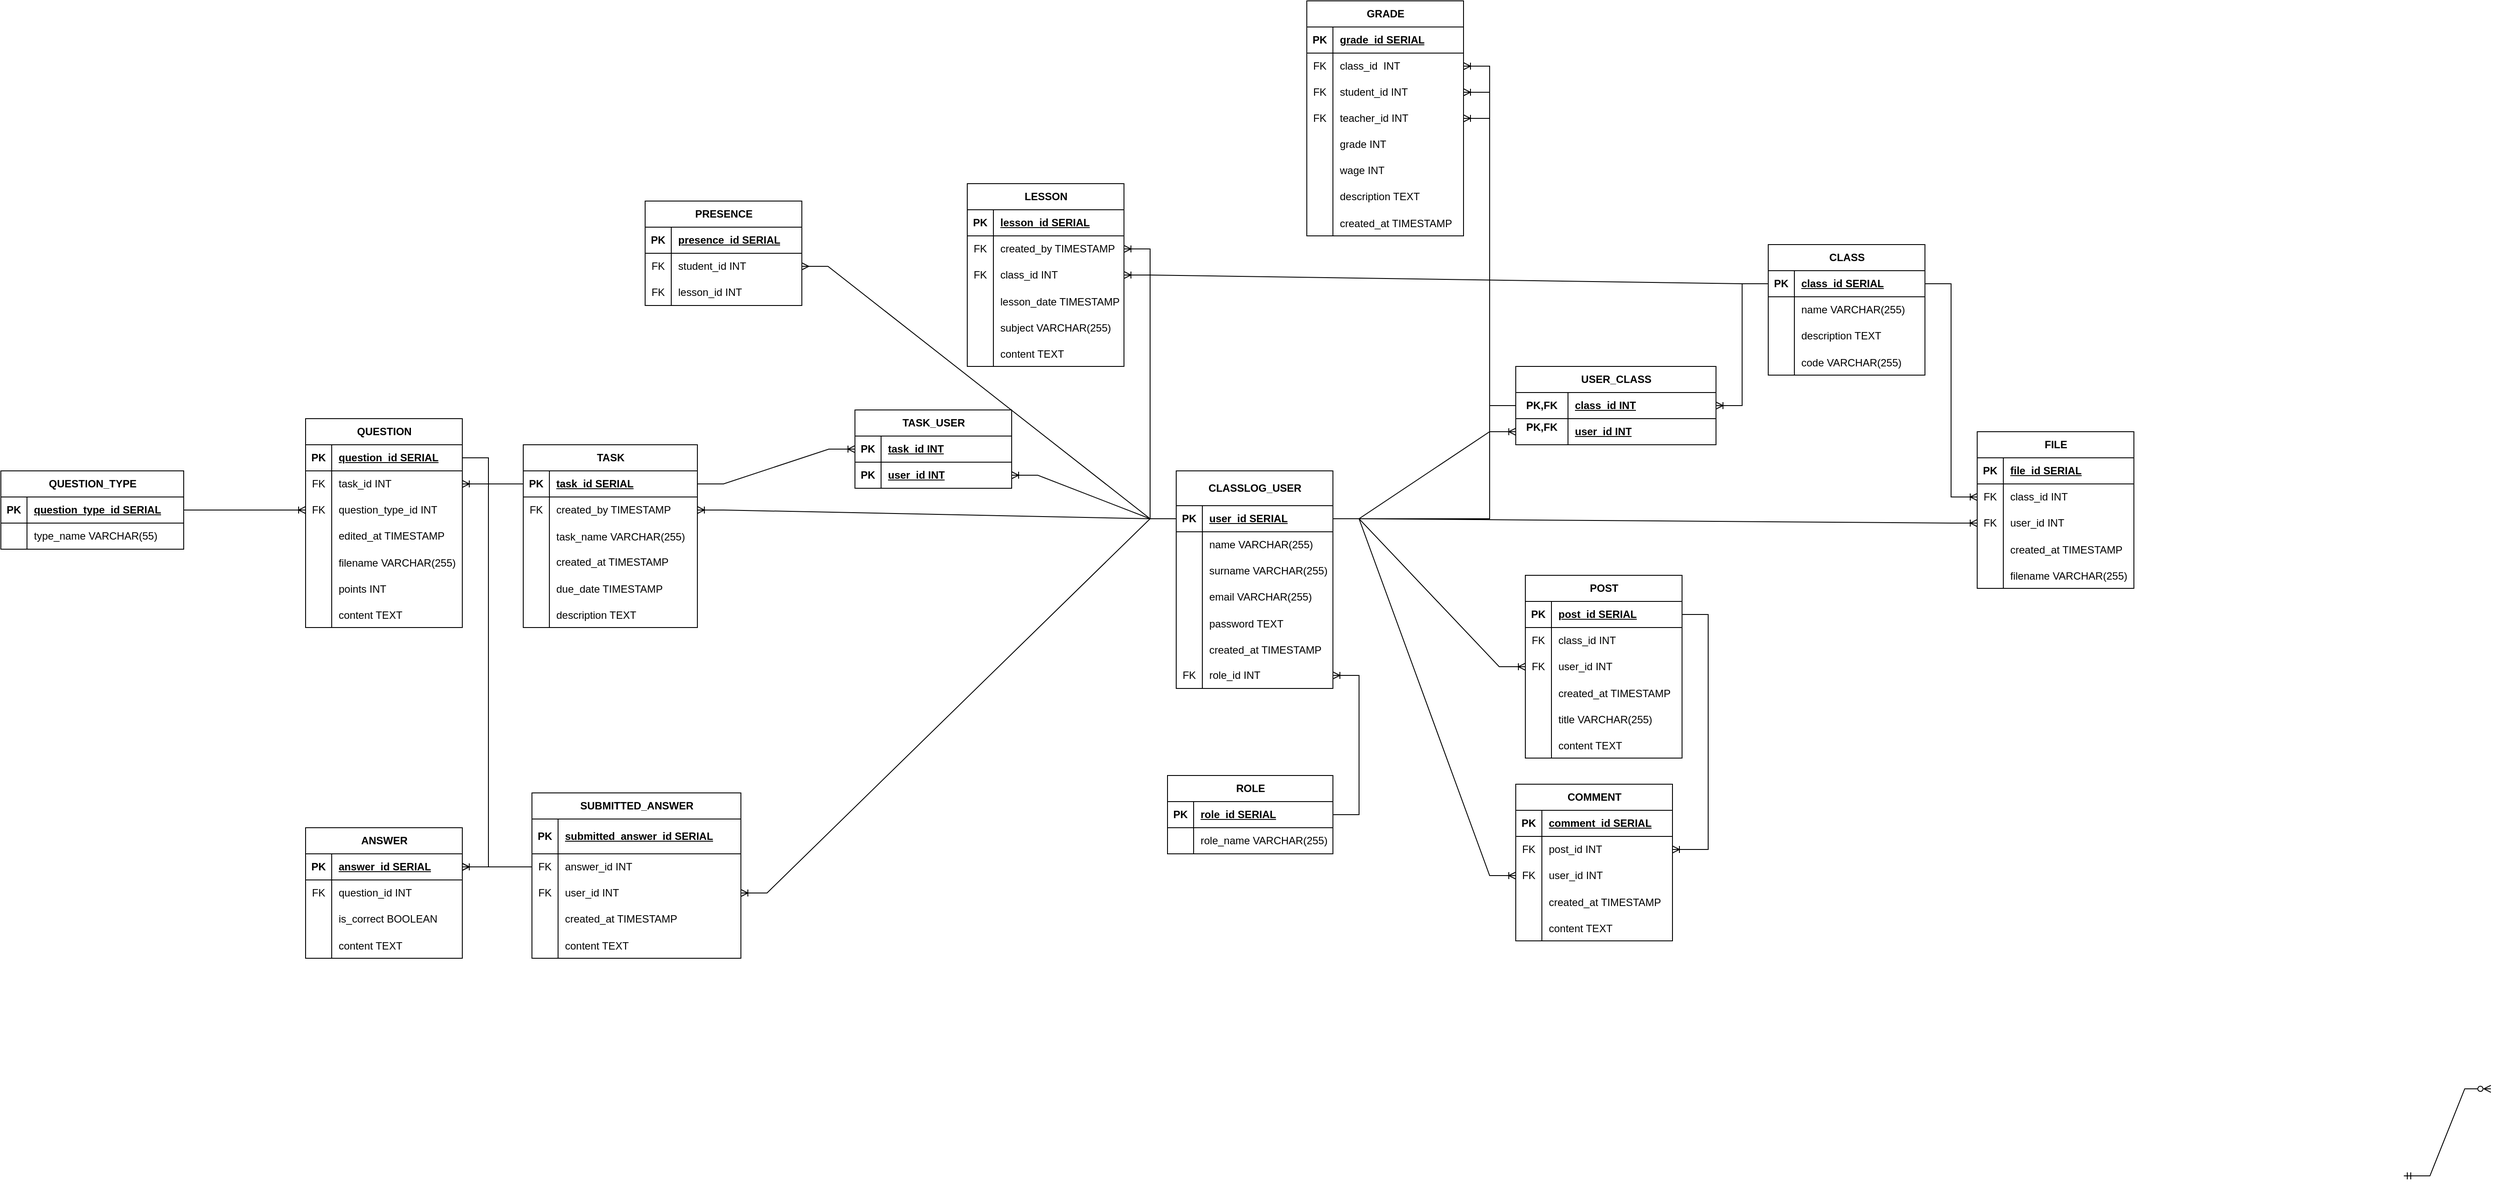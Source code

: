 <mxfile version="24.8.6">
  <diagram id="R2lEEEUBdFMjLlhIrx00" name="Page-1">
    <mxGraphModel dx="3419" dy="1962" grid="1" gridSize="10" guides="1" tooltips="1" connect="1" arrows="1" fold="1" page="1" pageScale="1" pageWidth="850" pageHeight="1100" math="0" shadow="0" extFonts="Permanent Marker^https://fonts.googleapis.com/css?family=Permanent+Marker">
      <root>
        <mxCell id="0" />
        <mxCell id="1" parent="0" />
        <mxCell id="dA9MEyURPWiyrvVsitJ--4" value="CLASSLOG_USER" style="shape=table;startSize=40;container=1;collapsible=1;childLayout=tableLayout;fixedRows=1;rowLines=0;fontStyle=1;align=center;resizeLast=1;html=1;" parent="1" vertex="1">
          <mxGeometry x="-200" y="380" width="180" height="250" as="geometry" />
        </mxCell>
        <mxCell id="dA9MEyURPWiyrvVsitJ--5" value="" style="shape=tableRow;horizontal=0;startSize=0;swimlaneHead=0;swimlaneBody=0;fillColor=none;collapsible=0;dropTarget=0;points=[[0,0.5],[1,0.5]];portConstraint=eastwest;top=0;left=0;right=0;bottom=1;" parent="dA9MEyURPWiyrvVsitJ--4" vertex="1">
          <mxGeometry y="40" width="180" height="30" as="geometry" />
        </mxCell>
        <mxCell id="dA9MEyURPWiyrvVsitJ--6" value="PK" style="shape=partialRectangle;connectable=0;fillColor=none;top=0;left=0;bottom=0;right=0;fontStyle=1;overflow=hidden;whiteSpace=wrap;html=1;" parent="dA9MEyURPWiyrvVsitJ--5" vertex="1">
          <mxGeometry width="30" height="30" as="geometry">
            <mxRectangle width="30" height="30" as="alternateBounds" />
          </mxGeometry>
        </mxCell>
        <mxCell id="dA9MEyURPWiyrvVsitJ--7" value="user_id SERIAL" style="shape=partialRectangle;connectable=0;fillColor=none;top=0;left=0;bottom=0;right=0;align=left;spacingLeft=6;fontStyle=5;overflow=hidden;whiteSpace=wrap;html=1;" parent="dA9MEyURPWiyrvVsitJ--5" vertex="1">
          <mxGeometry x="30" width="150" height="30" as="geometry">
            <mxRectangle width="150" height="30" as="alternateBounds" />
          </mxGeometry>
        </mxCell>
        <mxCell id="dA9MEyURPWiyrvVsitJ--8" value="" style="shape=tableRow;horizontal=0;startSize=0;swimlaneHead=0;swimlaneBody=0;fillColor=none;collapsible=0;dropTarget=0;points=[[0,0.5],[1,0.5]];portConstraint=eastwest;top=0;left=0;right=0;bottom=0;" parent="dA9MEyURPWiyrvVsitJ--4" vertex="1">
          <mxGeometry y="70" width="180" height="30" as="geometry" />
        </mxCell>
        <mxCell id="dA9MEyURPWiyrvVsitJ--9" value="" style="shape=partialRectangle;connectable=0;fillColor=none;top=0;left=0;bottom=0;right=0;editable=1;overflow=hidden;whiteSpace=wrap;html=1;" parent="dA9MEyURPWiyrvVsitJ--8" vertex="1">
          <mxGeometry width="30" height="30" as="geometry">
            <mxRectangle width="30" height="30" as="alternateBounds" />
          </mxGeometry>
        </mxCell>
        <mxCell id="dA9MEyURPWiyrvVsitJ--10" value="name VARCHAR(255)" style="shape=partialRectangle;connectable=0;fillColor=none;top=0;left=0;bottom=0;right=0;align=left;spacingLeft=6;overflow=hidden;whiteSpace=wrap;html=1;" parent="dA9MEyURPWiyrvVsitJ--8" vertex="1">
          <mxGeometry x="30" width="150" height="30" as="geometry">
            <mxRectangle width="150" height="30" as="alternateBounds" />
          </mxGeometry>
        </mxCell>
        <mxCell id="dA9MEyURPWiyrvVsitJ--11" value="" style="shape=tableRow;horizontal=0;startSize=0;swimlaneHead=0;swimlaneBody=0;fillColor=none;collapsible=0;dropTarget=0;points=[[0,0.5],[1,0.5]];portConstraint=eastwest;top=0;left=0;right=0;bottom=0;" parent="dA9MEyURPWiyrvVsitJ--4" vertex="1">
          <mxGeometry y="100" width="180" height="30" as="geometry" />
        </mxCell>
        <mxCell id="dA9MEyURPWiyrvVsitJ--12" value="" style="shape=partialRectangle;connectable=0;fillColor=none;top=0;left=0;bottom=0;right=0;editable=1;overflow=hidden;whiteSpace=wrap;html=1;" parent="dA9MEyURPWiyrvVsitJ--11" vertex="1">
          <mxGeometry width="30" height="30" as="geometry">
            <mxRectangle width="30" height="30" as="alternateBounds" />
          </mxGeometry>
        </mxCell>
        <mxCell id="dA9MEyURPWiyrvVsitJ--13" value="surname VARCHAR(255)" style="shape=partialRectangle;connectable=0;fillColor=none;top=0;left=0;bottom=0;right=0;align=left;spacingLeft=6;overflow=hidden;whiteSpace=wrap;html=1;" parent="dA9MEyURPWiyrvVsitJ--11" vertex="1">
          <mxGeometry x="30" width="150" height="30" as="geometry">
            <mxRectangle width="150" height="30" as="alternateBounds" />
          </mxGeometry>
        </mxCell>
        <mxCell id="dA9MEyURPWiyrvVsitJ--14" value="" style="shape=tableRow;horizontal=0;startSize=0;swimlaneHead=0;swimlaneBody=0;fillColor=none;collapsible=0;dropTarget=0;points=[[0,0.5],[1,0.5]];portConstraint=eastwest;top=0;left=0;right=0;bottom=0;" parent="dA9MEyURPWiyrvVsitJ--4" vertex="1">
          <mxGeometry y="130" width="180" height="30" as="geometry" />
        </mxCell>
        <mxCell id="dA9MEyURPWiyrvVsitJ--15" value="" style="shape=partialRectangle;connectable=0;fillColor=none;top=0;left=0;bottom=0;right=0;editable=1;overflow=hidden;whiteSpace=wrap;html=1;" parent="dA9MEyURPWiyrvVsitJ--14" vertex="1">
          <mxGeometry width="30" height="30" as="geometry">
            <mxRectangle width="30" height="30" as="alternateBounds" />
          </mxGeometry>
        </mxCell>
        <mxCell id="dA9MEyURPWiyrvVsitJ--16" value="email VARCHAR(255)" style="shape=partialRectangle;connectable=0;fillColor=none;top=0;left=0;bottom=0;right=0;align=left;spacingLeft=6;overflow=hidden;whiteSpace=wrap;html=1;" parent="dA9MEyURPWiyrvVsitJ--14" vertex="1">
          <mxGeometry x="30" width="150" height="30" as="geometry">
            <mxRectangle width="150" height="30" as="alternateBounds" />
          </mxGeometry>
        </mxCell>
        <mxCell id="dA9MEyURPWiyrvVsitJ--17" value="" style="shape=tableRow;horizontal=0;startSize=0;swimlaneHead=0;swimlaneBody=0;fillColor=none;collapsible=0;dropTarget=0;points=[[0,0.5],[1,0.5]];portConstraint=eastwest;top=0;left=0;right=0;bottom=0;" parent="dA9MEyURPWiyrvVsitJ--4" vertex="1">
          <mxGeometry y="160" width="180" height="30" as="geometry" />
        </mxCell>
        <mxCell id="dA9MEyURPWiyrvVsitJ--18" value="" style="shape=partialRectangle;connectable=0;fillColor=none;top=0;left=0;bottom=0;right=0;editable=1;overflow=hidden;" parent="dA9MEyURPWiyrvVsitJ--17" vertex="1">
          <mxGeometry width="30" height="30" as="geometry">
            <mxRectangle width="30" height="30" as="alternateBounds" />
          </mxGeometry>
        </mxCell>
        <mxCell id="dA9MEyURPWiyrvVsitJ--19" value="password TEXT" style="shape=partialRectangle;connectable=0;fillColor=none;top=0;left=0;bottom=0;right=0;align=left;spacingLeft=6;overflow=hidden;" parent="dA9MEyURPWiyrvVsitJ--17" vertex="1">
          <mxGeometry x="30" width="150" height="30" as="geometry">
            <mxRectangle width="150" height="30" as="alternateBounds" />
          </mxGeometry>
        </mxCell>
        <mxCell id="an_mlj4j7_kQygihVJMb-1" value="" style="shape=tableRow;horizontal=0;startSize=0;swimlaneHead=0;swimlaneBody=0;fillColor=none;collapsible=0;dropTarget=0;points=[[0,0.5],[1,0.5]];portConstraint=eastwest;top=0;left=0;right=0;bottom=0;" parent="dA9MEyURPWiyrvVsitJ--4" vertex="1">
          <mxGeometry y="190" width="180" height="30" as="geometry" />
        </mxCell>
        <mxCell id="an_mlj4j7_kQygihVJMb-2" value="" style="shape=partialRectangle;connectable=0;fillColor=none;top=0;left=0;bottom=0;right=0;editable=1;overflow=hidden;" parent="an_mlj4j7_kQygihVJMb-1" vertex="1">
          <mxGeometry width="30" height="30" as="geometry">
            <mxRectangle width="30" height="30" as="alternateBounds" />
          </mxGeometry>
        </mxCell>
        <mxCell id="an_mlj4j7_kQygihVJMb-3" value="created_at TIMESTAMP" style="shape=partialRectangle;connectable=0;fillColor=none;top=0;left=0;bottom=0;right=0;align=left;spacingLeft=6;overflow=hidden;" parent="an_mlj4j7_kQygihVJMb-1" vertex="1">
          <mxGeometry x="30" width="150" height="30" as="geometry">
            <mxRectangle width="150" height="30" as="alternateBounds" />
          </mxGeometry>
        </mxCell>
        <mxCell id="dA9MEyURPWiyrvVsitJ--20" value="" style="shape=tableRow;horizontal=0;startSize=0;swimlaneHead=0;swimlaneBody=0;fillColor=none;collapsible=0;dropTarget=0;points=[[0,0.5],[1,0.5]];portConstraint=eastwest;top=0;left=0;right=0;bottom=0;" parent="dA9MEyURPWiyrvVsitJ--4" vertex="1">
          <mxGeometry y="220" width="180" height="30" as="geometry" />
        </mxCell>
        <mxCell id="dA9MEyURPWiyrvVsitJ--21" value="FK" style="shape=partialRectangle;connectable=0;fillColor=none;top=0;left=0;bottom=0;right=0;fontStyle=0;overflow=hidden;whiteSpace=wrap;html=1;" parent="dA9MEyURPWiyrvVsitJ--20" vertex="1">
          <mxGeometry width="30" height="30" as="geometry">
            <mxRectangle width="30" height="30" as="alternateBounds" />
          </mxGeometry>
        </mxCell>
        <mxCell id="dA9MEyURPWiyrvVsitJ--22" value="role_id INT" style="shape=partialRectangle;connectable=0;fillColor=none;top=0;left=0;bottom=0;right=0;align=left;spacingLeft=6;fontStyle=0;overflow=hidden;whiteSpace=wrap;html=1;" parent="dA9MEyURPWiyrvVsitJ--20" vertex="1">
          <mxGeometry x="30" width="150" height="30" as="geometry">
            <mxRectangle width="150" height="30" as="alternateBounds" />
          </mxGeometry>
        </mxCell>
        <mxCell id="dA9MEyURPWiyrvVsitJ--23" value="ROLE" style="shape=table;startSize=30;container=1;collapsible=1;childLayout=tableLayout;fixedRows=1;rowLines=0;fontStyle=1;align=center;resizeLast=1;html=1;" parent="1" vertex="1">
          <mxGeometry x="-210" y="730" width="190" height="90" as="geometry" />
        </mxCell>
        <mxCell id="dA9MEyURPWiyrvVsitJ--24" value="" style="shape=tableRow;horizontal=0;startSize=0;swimlaneHead=0;swimlaneBody=0;fillColor=none;collapsible=0;dropTarget=0;points=[[0,0.5],[1,0.5]];portConstraint=eastwest;top=0;left=0;right=0;bottom=1;" parent="dA9MEyURPWiyrvVsitJ--23" vertex="1">
          <mxGeometry y="30" width="190" height="30" as="geometry" />
        </mxCell>
        <mxCell id="dA9MEyURPWiyrvVsitJ--25" value="PK" style="shape=partialRectangle;connectable=0;fillColor=none;top=0;left=0;bottom=0;right=0;fontStyle=1;overflow=hidden;whiteSpace=wrap;html=1;" parent="dA9MEyURPWiyrvVsitJ--24" vertex="1">
          <mxGeometry width="30" height="30" as="geometry">
            <mxRectangle width="30" height="30" as="alternateBounds" />
          </mxGeometry>
        </mxCell>
        <mxCell id="dA9MEyURPWiyrvVsitJ--26" value="role_id SERIAL" style="shape=partialRectangle;connectable=0;fillColor=none;top=0;left=0;bottom=0;right=0;align=left;spacingLeft=6;fontStyle=5;overflow=hidden;whiteSpace=wrap;html=1;" parent="dA9MEyURPWiyrvVsitJ--24" vertex="1">
          <mxGeometry x="30" width="160" height="30" as="geometry">
            <mxRectangle width="160" height="30" as="alternateBounds" />
          </mxGeometry>
        </mxCell>
        <mxCell id="dA9MEyURPWiyrvVsitJ--27" value="" style="shape=tableRow;horizontal=0;startSize=0;swimlaneHead=0;swimlaneBody=0;fillColor=none;collapsible=0;dropTarget=0;points=[[0,0.5],[1,0.5]];portConstraint=eastwest;top=0;left=0;right=0;bottom=0;" parent="dA9MEyURPWiyrvVsitJ--23" vertex="1">
          <mxGeometry y="60" width="190" height="30" as="geometry" />
        </mxCell>
        <mxCell id="dA9MEyURPWiyrvVsitJ--28" value="" style="shape=partialRectangle;connectable=0;fillColor=none;top=0;left=0;bottom=0;right=0;editable=1;overflow=hidden;whiteSpace=wrap;html=1;" parent="dA9MEyURPWiyrvVsitJ--27" vertex="1">
          <mxGeometry width="30" height="30" as="geometry">
            <mxRectangle width="30" height="30" as="alternateBounds" />
          </mxGeometry>
        </mxCell>
        <mxCell id="dA9MEyURPWiyrvVsitJ--29" value="role_name VARCHAR(255)" style="shape=partialRectangle;connectable=0;fillColor=none;top=0;left=0;bottom=0;right=0;align=left;spacingLeft=6;overflow=hidden;whiteSpace=wrap;html=1;" parent="dA9MEyURPWiyrvVsitJ--27" vertex="1">
          <mxGeometry x="30" width="160" height="30" as="geometry">
            <mxRectangle width="160" height="30" as="alternateBounds" />
          </mxGeometry>
        </mxCell>
        <mxCell id="dA9MEyURPWiyrvVsitJ--42" value="CLASS" style="shape=table;startSize=30;container=1;collapsible=1;childLayout=tableLayout;fixedRows=1;rowLines=0;fontStyle=1;align=center;resizeLast=1;html=1;" parent="1" vertex="1">
          <mxGeometry x="480" y="120" width="180" height="150" as="geometry" />
        </mxCell>
        <mxCell id="dA9MEyURPWiyrvVsitJ--43" value="" style="shape=tableRow;horizontal=0;startSize=0;swimlaneHead=0;swimlaneBody=0;fillColor=none;collapsible=0;dropTarget=0;points=[[0,0.5],[1,0.5]];portConstraint=eastwest;top=0;left=0;right=0;bottom=1;" parent="dA9MEyURPWiyrvVsitJ--42" vertex="1">
          <mxGeometry y="30" width="180" height="30" as="geometry" />
        </mxCell>
        <mxCell id="dA9MEyURPWiyrvVsitJ--44" value="PK" style="shape=partialRectangle;connectable=0;fillColor=none;top=0;left=0;bottom=0;right=0;fontStyle=1;overflow=hidden;whiteSpace=wrap;html=1;" parent="dA9MEyURPWiyrvVsitJ--43" vertex="1">
          <mxGeometry width="30" height="30" as="geometry">
            <mxRectangle width="30" height="30" as="alternateBounds" />
          </mxGeometry>
        </mxCell>
        <mxCell id="dA9MEyURPWiyrvVsitJ--45" value="class_id SERIAL" style="shape=partialRectangle;connectable=0;fillColor=none;top=0;left=0;bottom=0;right=0;align=left;spacingLeft=6;fontStyle=5;overflow=hidden;whiteSpace=wrap;html=1;" parent="dA9MEyURPWiyrvVsitJ--43" vertex="1">
          <mxGeometry x="30" width="150" height="30" as="geometry">
            <mxRectangle width="150" height="30" as="alternateBounds" />
          </mxGeometry>
        </mxCell>
        <mxCell id="dA9MEyURPWiyrvVsitJ--46" value="" style="shape=tableRow;horizontal=0;startSize=0;swimlaneHead=0;swimlaneBody=0;fillColor=none;collapsible=0;dropTarget=0;points=[[0,0.5],[1,0.5]];portConstraint=eastwest;top=0;left=0;right=0;bottom=0;" parent="dA9MEyURPWiyrvVsitJ--42" vertex="1">
          <mxGeometry y="60" width="180" height="30" as="geometry" />
        </mxCell>
        <mxCell id="dA9MEyURPWiyrvVsitJ--47" value="" style="shape=partialRectangle;connectable=0;fillColor=none;top=0;left=0;bottom=0;right=0;editable=1;overflow=hidden;whiteSpace=wrap;html=1;" parent="dA9MEyURPWiyrvVsitJ--46" vertex="1">
          <mxGeometry width="30" height="30" as="geometry">
            <mxRectangle width="30" height="30" as="alternateBounds" />
          </mxGeometry>
        </mxCell>
        <mxCell id="dA9MEyURPWiyrvVsitJ--48" value="name VARCHAR(255)" style="shape=partialRectangle;connectable=0;fillColor=none;top=0;left=0;bottom=0;right=0;align=left;spacingLeft=6;overflow=hidden;whiteSpace=wrap;html=1;" parent="dA9MEyURPWiyrvVsitJ--46" vertex="1">
          <mxGeometry x="30" width="150" height="30" as="geometry">
            <mxRectangle width="150" height="30" as="alternateBounds" />
          </mxGeometry>
        </mxCell>
        <mxCell id="dA9MEyURPWiyrvVsitJ--49" value="" style="shape=tableRow;horizontal=0;startSize=0;swimlaneHead=0;swimlaneBody=0;fillColor=none;collapsible=0;dropTarget=0;points=[[0,0.5],[1,0.5]];portConstraint=eastwest;top=0;left=0;right=0;bottom=0;" parent="dA9MEyURPWiyrvVsitJ--42" vertex="1">
          <mxGeometry y="90" width="180" height="30" as="geometry" />
        </mxCell>
        <mxCell id="dA9MEyURPWiyrvVsitJ--50" value="" style="shape=partialRectangle;connectable=0;fillColor=none;top=0;left=0;bottom=0;right=0;editable=1;overflow=hidden;whiteSpace=wrap;html=1;" parent="dA9MEyURPWiyrvVsitJ--49" vertex="1">
          <mxGeometry width="30" height="30" as="geometry">
            <mxRectangle width="30" height="30" as="alternateBounds" />
          </mxGeometry>
        </mxCell>
        <mxCell id="dA9MEyURPWiyrvVsitJ--51" value="description TEXT" style="shape=partialRectangle;connectable=0;fillColor=none;top=0;left=0;bottom=0;right=0;align=left;spacingLeft=6;overflow=hidden;whiteSpace=wrap;html=1;" parent="dA9MEyURPWiyrvVsitJ--49" vertex="1">
          <mxGeometry x="30" width="150" height="30" as="geometry">
            <mxRectangle width="150" height="30" as="alternateBounds" />
          </mxGeometry>
        </mxCell>
        <mxCell id="lgIS3jzMDGT0Ioay2plN-50" value="" style="shape=tableRow;horizontal=0;startSize=0;swimlaneHead=0;swimlaneBody=0;fillColor=none;collapsible=0;dropTarget=0;points=[[0,0.5],[1,0.5]];portConstraint=eastwest;top=0;left=0;right=0;bottom=0;" parent="dA9MEyURPWiyrvVsitJ--42" vertex="1">
          <mxGeometry y="120" width="180" height="30" as="geometry" />
        </mxCell>
        <mxCell id="lgIS3jzMDGT0Ioay2plN-51" value="" style="shape=partialRectangle;connectable=0;fillColor=none;top=0;left=0;bottom=0;right=0;editable=1;overflow=hidden;" parent="lgIS3jzMDGT0Ioay2plN-50" vertex="1">
          <mxGeometry width="30" height="30" as="geometry">
            <mxRectangle width="30" height="30" as="alternateBounds" />
          </mxGeometry>
        </mxCell>
        <mxCell id="lgIS3jzMDGT0Ioay2plN-52" value="code VARCHAR(255)" style="shape=partialRectangle;connectable=0;fillColor=none;top=0;left=0;bottom=0;right=0;align=left;spacingLeft=6;overflow=hidden;" parent="lgIS3jzMDGT0Ioay2plN-50" vertex="1">
          <mxGeometry x="30" width="150" height="30" as="geometry">
            <mxRectangle width="150" height="30" as="alternateBounds" />
          </mxGeometry>
        </mxCell>
        <mxCell id="dA9MEyURPWiyrvVsitJ--55" value="USER_CLASS" style="shape=table;startSize=30;container=1;collapsible=1;childLayout=tableLayout;fixedRows=1;rowLines=0;fontStyle=1;align=center;resizeLast=1;html=1;" parent="1" vertex="1">
          <mxGeometry x="190" y="260" width="230" height="90" as="geometry" />
        </mxCell>
        <mxCell id="dA9MEyURPWiyrvVsitJ--65" value="" style="shape=tableRow;horizontal=0;startSize=0;swimlaneHead=0;swimlaneBody=0;fillColor=none;collapsible=0;dropTarget=0;points=[[0,0.5],[1,0.5]];portConstraint=eastwest;top=0;left=0;right=0;bottom=1;" parent="dA9MEyURPWiyrvVsitJ--55" vertex="1">
          <mxGeometry y="30" width="230" height="30" as="geometry" />
        </mxCell>
        <mxCell id="dA9MEyURPWiyrvVsitJ--66" value="PK,FK" style="shape=partialRectangle;connectable=0;fillColor=none;top=0;left=0;bottom=0;right=0;fontStyle=1;overflow=hidden;whiteSpace=wrap;html=1;" parent="dA9MEyURPWiyrvVsitJ--65" vertex="1">
          <mxGeometry width="60" height="30" as="geometry">
            <mxRectangle width="60" height="30" as="alternateBounds" />
          </mxGeometry>
        </mxCell>
        <mxCell id="dA9MEyURPWiyrvVsitJ--67" value="class_id INT" style="shape=partialRectangle;connectable=0;fillColor=none;top=0;left=0;bottom=0;right=0;align=left;spacingLeft=6;fontStyle=5;overflow=hidden;whiteSpace=wrap;html=1;" parent="dA9MEyURPWiyrvVsitJ--65" vertex="1">
          <mxGeometry x="60" width="170" height="30" as="geometry">
            <mxRectangle width="170" height="30" as="alternateBounds" />
          </mxGeometry>
        </mxCell>
        <mxCell id="dA9MEyURPWiyrvVsitJ--56" value="" style="shape=tableRow;horizontal=0;startSize=0;swimlaneHead=0;swimlaneBody=0;fillColor=none;collapsible=0;dropTarget=0;points=[[0,0.5],[1,0.5]];portConstraint=eastwest;top=0;left=0;right=0;bottom=1;" parent="dA9MEyURPWiyrvVsitJ--55" vertex="1">
          <mxGeometry y="60" width="230" height="30" as="geometry" />
        </mxCell>
        <mxCell id="dA9MEyURPWiyrvVsitJ--57" value="PK,FK&lt;div&gt;&lt;br&gt;&lt;/div&gt;" style="shape=partialRectangle;connectable=0;fillColor=none;top=0;left=0;bottom=0;right=0;fontStyle=1;overflow=hidden;whiteSpace=wrap;html=1;" parent="dA9MEyURPWiyrvVsitJ--56" vertex="1">
          <mxGeometry width="60" height="30" as="geometry">
            <mxRectangle width="60" height="30" as="alternateBounds" />
          </mxGeometry>
        </mxCell>
        <mxCell id="dA9MEyURPWiyrvVsitJ--58" value="user_id INT" style="shape=partialRectangle;connectable=0;fillColor=none;top=0;left=0;bottom=0;right=0;align=left;spacingLeft=6;fontStyle=5;overflow=hidden;whiteSpace=wrap;html=1;" parent="dA9MEyURPWiyrvVsitJ--56" vertex="1">
          <mxGeometry x="60" width="170" height="30" as="geometry">
            <mxRectangle width="170" height="30" as="alternateBounds" />
          </mxGeometry>
        </mxCell>
        <mxCell id="dA9MEyURPWiyrvVsitJ--68" value="POST" style="shape=table;startSize=30;container=1;collapsible=1;childLayout=tableLayout;fixedRows=1;rowLines=0;fontStyle=1;align=center;resizeLast=1;html=1;" parent="1" vertex="1">
          <mxGeometry x="201" y="500" width="180" height="210" as="geometry" />
        </mxCell>
        <mxCell id="dA9MEyURPWiyrvVsitJ--69" value="" style="shape=tableRow;horizontal=0;startSize=0;swimlaneHead=0;swimlaneBody=0;fillColor=none;collapsible=0;dropTarget=0;points=[[0,0.5],[1,0.5]];portConstraint=eastwest;top=0;left=0;right=0;bottom=1;" parent="dA9MEyURPWiyrvVsitJ--68" vertex="1">
          <mxGeometry y="30" width="180" height="30" as="geometry" />
        </mxCell>
        <mxCell id="dA9MEyURPWiyrvVsitJ--70" value="PK" style="shape=partialRectangle;connectable=0;fillColor=none;top=0;left=0;bottom=0;right=0;fontStyle=1;overflow=hidden;whiteSpace=wrap;html=1;" parent="dA9MEyURPWiyrvVsitJ--69" vertex="1">
          <mxGeometry width="30" height="30" as="geometry">
            <mxRectangle width="30" height="30" as="alternateBounds" />
          </mxGeometry>
        </mxCell>
        <mxCell id="dA9MEyURPWiyrvVsitJ--71" value="post_id SERIAL" style="shape=partialRectangle;connectable=0;fillColor=none;top=0;left=0;bottom=0;right=0;align=left;spacingLeft=6;fontStyle=5;overflow=hidden;whiteSpace=wrap;html=1;" parent="dA9MEyURPWiyrvVsitJ--69" vertex="1">
          <mxGeometry x="30" width="150" height="30" as="geometry">
            <mxRectangle width="150" height="30" as="alternateBounds" />
          </mxGeometry>
        </mxCell>
        <mxCell id="lgIS3jzMDGT0Ioay2plN-130" value="" style="shape=tableRow;horizontal=0;startSize=0;swimlaneHead=0;swimlaneBody=0;fillColor=none;collapsible=0;dropTarget=0;points=[[0,0.5],[1,0.5]];portConstraint=eastwest;top=0;left=0;right=0;bottom=0;" parent="dA9MEyURPWiyrvVsitJ--68" vertex="1">
          <mxGeometry y="60" width="180" height="30" as="geometry" />
        </mxCell>
        <mxCell id="lgIS3jzMDGT0Ioay2plN-131" value="FK" style="shape=partialRectangle;connectable=0;fillColor=none;top=0;left=0;bottom=0;right=0;fontStyle=0;overflow=hidden;whiteSpace=wrap;html=1;" parent="lgIS3jzMDGT0Ioay2plN-130" vertex="1">
          <mxGeometry width="30" height="30" as="geometry">
            <mxRectangle width="30" height="30" as="alternateBounds" />
          </mxGeometry>
        </mxCell>
        <mxCell id="lgIS3jzMDGT0Ioay2plN-132" value="&lt;div&gt;&lt;span style=&quot;background-color: initial;&quot;&gt;class_id INT&lt;/span&gt;&lt;br&gt;&lt;/div&gt;" style="shape=partialRectangle;connectable=0;fillColor=none;top=0;left=0;bottom=0;right=0;align=left;spacingLeft=6;fontStyle=0;overflow=hidden;whiteSpace=wrap;html=1;" parent="lgIS3jzMDGT0Ioay2plN-130" vertex="1">
          <mxGeometry x="30" width="150" height="30" as="geometry">
            <mxRectangle width="150" height="30" as="alternateBounds" />
          </mxGeometry>
        </mxCell>
        <mxCell id="dA9MEyURPWiyrvVsitJ--84" value="" style="shape=tableRow;horizontal=0;startSize=0;swimlaneHead=0;swimlaneBody=0;fillColor=none;collapsible=0;dropTarget=0;points=[[0,0.5],[1,0.5]];portConstraint=eastwest;top=0;left=0;right=0;bottom=0;" parent="dA9MEyURPWiyrvVsitJ--68" vertex="1">
          <mxGeometry y="90" width="180" height="30" as="geometry" />
        </mxCell>
        <mxCell id="dA9MEyURPWiyrvVsitJ--85" value="FK" style="shape=partialRectangle;connectable=0;fillColor=none;top=0;left=0;bottom=0;right=0;fontStyle=0;overflow=hidden;whiteSpace=wrap;html=1;" parent="dA9MEyURPWiyrvVsitJ--84" vertex="1">
          <mxGeometry width="30" height="30" as="geometry">
            <mxRectangle width="30" height="30" as="alternateBounds" />
          </mxGeometry>
        </mxCell>
        <mxCell id="dA9MEyURPWiyrvVsitJ--86" value="user_id INT" style="shape=partialRectangle;connectable=0;fillColor=none;top=0;left=0;bottom=0;right=0;align=left;spacingLeft=6;fontStyle=0;overflow=hidden;whiteSpace=wrap;html=1;" parent="dA9MEyURPWiyrvVsitJ--84" vertex="1">
          <mxGeometry x="30" width="150" height="30" as="geometry">
            <mxRectangle width="150" height="30" as="alternateBounds" />
          </mxGeometry>
        </mxCell>
        <mxCell id="dA9MEyURPWiyrvVsitJ--94" value="" style="shape=tableRow;horizontal=0;startSize=0;swimlaneHead=0;swimlaneBody=0;fillColor=none;collapsible=0;dropTarget=0;points=[[0,0.5],[1,0.5]];portConstraint=eastwest;top=0;left=0;right=0;bottom=0;" parent="dA9MEyURPWiyrvVsitJ--68" vertex="1">
          <mxGeometry y="120" width="180" height="30" as="geometry" />
        </mxCell>
        <mxCell id="dA9MEyURPWiyrvVsitJ--95" value="" style="shape=partialRectangle;connectable=0;fillColor=none;top=0;left=0;bottom=0;right=0;editable=1;overflow=hidden;" parent="dA9MEyURPWiyrvVsitJ--94" vertex="1">
          <mxGeometry width="30" height="30" as="geometry">
            <mxRectangle width="30" height="30" as="alternateBounds" />
          </mxGeometry>
        </mxCell>
        <mxCell id="dA9MEyURPWiyrvVsitJ--96" value="created_at TIMESTAMP" style="shape=partialRectangle;connectable=0;fillColor=none;top=0;left=0;bottom=0;right=0;align=left;spacingLeft=6;overflow=hidden;" parent="dA9MEyURPWiyrvVsitJ--94" vertex="1">
          <mxGeometry x="30" width="150" height="30" as="geometry">
            <mxRectangle width="150" height="30" as="alternateBounds" />
          </mxGeometry>
        </mxCell>
        <mxCell id="dA9MEyURPWiyrvVsitJ--100" value="" style="shape=tableRow;horizontal=0;startSize=0;swimlaneHead=0;swimlaneBody=0;fillColor=none;collapsible=0;dropTarget=0;points=[[0,0.5],[1,0.5]];portConstraint=eastwest;top=0;left=0;right=0;bottom=0;" parent="dA9MEyURPWiyrvVsitJ--68" vertex="1">
          <mxGeometry y="150" width="180" height="30" as="geometry" />
        </mxCell>
        <mxCell id="dA9MEyURPWiyrvVsitJ--101" value="" style="shape=partialRectangle;connectable=0;fillColor=none;top=0;left=0;bottom=0;right=0;editable=1;overflow=hidden;" parent="dA9MEyURPWiyrvVsitJ--100" vertex="1">
          <mxGeometry width="30" height="30" as="geometry">
            <mxRectangle width="30" height="30" as="alternateBounds" />
          </mxGeometry>
        </mxCell>
        <mxCell id="dA9MEyURPWiyrvVsitJ--102" value="title VARCHAR(255)" style="shape=partialRectangle;connectable=0;fillColor=none;top=0;left=0;bottom=0;right=0;align=left;spacingLeft=6;overflow=hidden;" parent="dA9MEyURPWiyrvVsitJ--100" vertex="1">
          <mxGeometry x="30" width="150" height="30" as="geometry">
            <mxRectangle width="150" height="30" as="alternateBounds" />
          </mxGeometry>
        </mxCell>
        <mxCell id="dA9MEyURPWiyrvVsitJ--97" value="" style="shape=tableRow;horizontal=0;startSize=0;swimlaneHead=0;swimlaneBody=0;fillColor=none;collapsible=0;dropTarget=0;points=[[0,0.5],[1,0.5]];portConstraint=eastwest;top=0;left=0;right=0;bottom=0;" parent="dA9MEyURPWiyrvVsitJ--68" vertex="1">
          <mxGeometry y="180" width="180" height="30" as="geometry" />
        </mxCell>
        <mxCell id="dA9MEyURPWiyrvVsitJ--98" value="" style="shape=partialRectangle;connectable=0;fillColor=none;top=0;left=0;bottom=0;right=0;editable=1;overflow=hidden;" parent="dA9MEyURPWiyrvVsitJ--97" vertex="1">
          <mxGeometry width="30" height="30" as="geometry">
            <mxRectangle width="30" height="30" as="alternateBounds" />
          </mxGeometry>
        </mxCell>
        <mxCell id="dA9MEyURPWiyrvVsitJ--99" value="content TEXT" style="shape=partialRectangle;connectable=0;fillColor=none;top=0;left=0;bottom=0;right=0;align=left;spacingLeft=6;overflow=hidden;" parent="dA9MEyURPWiyrvVsitJ--97" vertex="1">
          <mxGeometry x="30" width="150" height="30" as="geometry">
            <mxRectangle width="150" height="30" as="alternateBounds" />
          </mxGeometry>
        </mxCell>
        <mxCell id="dA9MEyURPWiyrvVsitJ--103" value="COMMENT" style="shape=table;startSize=30;container=1;collapsible=1;childLayout=tableLayout;fixedRows=1;rowLines=0;fontStyle=1;align=center;resizeLast=1;html=1;" parent="1" vertex="1">
          <mxGeometry x="190" y="740" width="180" height="180" as="geometry" />
        </mxCell>
        <mxCell id="dA9MEyURPWiyrvVsitJ--104" value="" style="shape=tableRow;horizontal=0;startSize=0;swimlaneHead=0;swimlaneBody=0;fillColor=none;collapsible=0;dropTarget=0;points=[[0,0.5],[1,0.5]];portConstraint=eastwest;top=0;left=0;right=0;bottom=1;" parent="dA9MEyURPWiyrvVsitJ--103" vertex="1">
          <mxGeometry y="30" width="180" height="30" as="geometry" />
        </mxCell>
        <mxCell id="dA9MEyURPWiyrvVsitJ--105" value="PK" style="shape=partialRectangle;connectable=0;fillColor=none;top=0;left=0;bottom=0;right=0;fontStyle=1;overflow=hidden;whiteSpace=wrap;html=1;" parent="dA9MEyURPWiyrvVsitJ--104" vertex="1">
          <mxGeometry width="30" height="30" as="geometry">
            <mxRectangle width="30" height="30" as="alternateBounds" />
          </mxGeometry>
        </mxCell>
        <mxCell id="dA9MEyURPWiyrvVsitJ--106" value="comment_id SERIAL" style="shape=partialRectangle;connectable=0;fillColor=none;top=0;left=0;bottom=0;right=0;align=left;spacingLeft=6;fontStyle=5;overflow=hidden;whiteSpace=wrap;html=1;" parent="dA9MEyURPWiyrvVsitJ--104" vertex="1">
          <mxGeometry x="30" width="150" height="30" as="geometry">
            <mxRectangle width="150" height="30" as="alternateBounds" />
          </mxGeometry>
        </mxCell>
        <mxCell id="dA9MEyURPWiyrvVsitJ--322" value="" style="shape=tableRow;horizontal=0;startSize=0;swimlaneHead=0;swimlaneBody=0;fillColor=none;collapsible=0;dropTarget=0;points=[[0,0.5],[1,0.5]];portConstraint=eastwest;top=0;left=0;right=0;bottom=0;" parent="dA9MEyURPWiyrvVsitJ--103" vertex="1">
          <mxGeometry y="60" width="180" height="30" as="geometry" />
        </mxCell>
        <mxCell id="dA9MEyURPWiyrvVsitJ--323" value="FK" style="shape=partialRectangle;connectable=0;fillColor=none;top=0;left=0;bottom=0;right=0;fontStyle=0;overflow=hidden;whiteSpace=wrap;html=1;" parent="dA9MEyURPWiyrvVsitJ--322" vertex="1">
          <mxGeometry width="30" height="30" as="geometry">
            <mxRectangle width="30" height="30" as="alternateBounds" />
          </mxGeometry>
        </mxCell>
        <mxCell id="dA9MEyURPWiyrvVsitJ--324" value="post_id INT" style="shape=partialRectangle;connectable=0;fillColor=none;top=0;left=0;bottom=0;right=0;align=left;spacingLeft=6;fontStyle=0;overflow=hidden;whiteSpace=wrap;html=1;" parent="dA9MEyURPWiyrvVsitJ--322" vertex="1">
          <mxGeometry x="30" width="150" height="30" as="geometry">
            <mxRectangle width="150" height="30" as="alternateBounds" />
          </mxGeometry>
        </mxCell>
        <mxCell id="dA9MEyURPWiyrvVsitJ--107" value="" style="shape=tableRow;horizontal=0;startSize=0;swimlaneHead=0;swimlaneBody=0;fillColor=none;collapsible=0;dropTarget=0;points=[[0,0.5],[1,0.5]];portConstraint=eastwest;top=0;left=0;right=0;bottom=0;" parent="dA9MEyURPWiyrvVsitJ--103" vertex="1">
          <mxGeometry y="90" width="180" height="30" as="geometry" />
        </mxCell>
        <mxCell id="dA9MEyURPWiyrvVsitJ--108" value="FK" style="shape=partialRectangle;connectable=0;fillColor=none;top=0;left=0;bottom=0;right=0;fontStyle=0;overflow=hidden;whiteSpace=wrap;html=1;" parent="dA9MEyURPWiyrvVsitJ--107" vertex="1">
          <mxGeometry width="30" height="30" as="geometry">
            <mxRectangle width="30" height="30" as="alternateBounds" />
          </mxGeometry>
        </mxCell>
        <mxCell id="dA9MEyURPWiyrvVsitJ--109" value="user_id INT" style="shape=partialRectangle;connectable=0;fillColor=none;top=0;left=0;bottom=0;right=0;align=left;spacingLeft=6;fontStyle=0;overflow=hidden;whiteSpace=wrap;html=1;" parent="dA9MEyURPWiyrvVsitJ--107" vertex="1">
          <mxGeometry x="30" width="150" height="30" as="geometry">
            <mxRectangle width="150" height="30" as="alternateBounds" />
          </mxGeometry>
        </mxCell>
        <mxCell id="dA9MEyURPWiyrvVsitJ--110" value="" style="shape=tableRow;horizontal=0;startSize=0;swimlaneHead=0;swimlaneBody=0;fillColor=none;collapsible=0;dropTarget=0;points=[[0,0.5],[1,0.5]];portConstraint=eastwest;top=0;left=0;right=0;bottom=0;" parent="dA9MEyURPWiyrvVsitJ--103" vertex="1">
          <mxGeometry y="120" width="180" height="30" as="geometry" />
        </mxCell>
        <mxCell id="dA9MEyURPWiyrvVsitJ--111" value="" style="shape=partialRectangle;connectable=0;fillColor=none;top=0;left=0;bottom=0;right=0;editable=1;overflow=hidden;" parent="dA9MEyURPWiyrvVsitJ--110" vertex="1">
          <mxGeometry width="30" height="30" as="geometry">
            <mxRectangle width="30" height="30" as="alternateBounds" />
          </mxGeometry>
        </mxCell>
        <mxCell id="dA9MEyURPWiyrvVsitJ--112" value="created_at TIMESTAMP" style="shape=partialRectangle;connectable=0;fillColor=none;top=0;left=0;bottom=0;right=0;align=left;spacingLeft=6;overflow=hidden;" parent="dA9MEyURPWiyrvVsitJ--110" vertex="1">
          <mxGeometry x="30" width="150" height="30" as="geometry">
            <mxRectangle width="150" height="30" as="alternateBounds" />
          </mxGeometry>
        </mxCell>
        <mxCell id="dA9MEyURPWiyrvVsitJ--116" value="" style="shape=tableRow;horizontal=0;startSize=0;swimlaneHead=0;swimlaneBody=0;fillColor=none;collapsible=0;dropTarget=0;points=[[0,0.5],[1,0.5]];portConstraint=eastwest;top=0;left=0;right=0;bottom=0;" parent="dA9MEyURPWiyrvVsitJ--103" vertex="1">
          <mxGeometry y="150" width="180" height="30" as="geometry" />
        </mxCell>
        <mxCell id="dA9MEyURPWiyrvVsitJ--117" value="" style="shape=partialRectangle;connectable=0;fillColor=none;top=0;left=0;bottom=0;right=0;editable=1;overflow=hidden;" parent="dA9MEyURPWiyrvVsitJ--116" vertex="1">
          <mxGeometry width="30" height="30" as="geometry">
            <mxRectangle width="30" height="30" as="alternateBounds" />
          </mxGeometry>
        </mxCell>
        <mxCell id="dA9MEyURPWiyrvVsitJ--118" value="content TEXT" style="shape=partialRectangle;connectable=0;fillColor=none;top=0;left=0;bottom=0;right=0;align=left;spacingLeft=6;overflow=hidden;" parent="dA9MEyURPWiyrvVsitJ--116" vertex="1">
          <mxGeometry x="30" width="150" height="30" as="geometry">
            <mxRectangle width="150" height="30" as="alternateBounds" />
          </mxGeometry>
        </mxCell>
        <mxCell id="dA9MEyURPWiyrvVsitJ--119" value="FILE" style="shape=table;startSize=30;container=1;collapsible=1;childLayout=tableLayout;fixedRows=1;rowLines=0;fontStyle=1;align=center;resizeLast=1;html=1;" parent="1" vertex="1">
          <mxGeometry x="720" y="335" width="180" height="180" as="geometry" />
        </mxCell>
        <mxCell id="dA9MEyURPWiyrvVsitJ--120" value="" style="shape=tableRow;horizontal=0;startSize=0;swimlaneHead=0;swimlaneBody=0;fillColor=none;collapsible=0;dropTarget=0;points=[[0,0.5],[1,0.5]];portConstraint=eastwest;top=0;left=0;right=0;bottom=1;" parent="dA9MEyURPWiyrvVsitJ--119" vertex="1">
          <mxGeometry y="30" width="180" height="30" as="geometry" />
        </mxCell>
        <mxCell id="dA9MEyURPWiyrvVsitJ--121" value="PK" style="shape=partialRectangle;connectable=0;fillColor=none;top=0;left=0;bottom=0;right=0;fontStyle=1;overflow=hidden;whiteSpace=wrap;html=1;" parent="dA9MEyURPWiyrvVsitJ--120" vertex="1">
          <mxGeometry width="30" height="30" as="geometry">
            <mxRectangle width="30" height="30" as="alternateBounds" />
          </mxGeometry>
        </mxCell>
        <mxCell id="dA9MEyURPWiyrvVsitJ--122" value="file_id SERIAL" style="shape=partialRectangle;connectable=0;fillColor=none;top=0;left=0;bottom=0;right=0;align=left;spacingLeft=6;fontStyle=5;overflow=hidden;whiteSpace=wrap;html=1;" parent="dA9MEyURPWiyrvVsitJ--120" vertex="1">
          <mxGeometry x="30" width="150" height="30" as="geometry">
            <mxRectangle width="150" height="30" as="alternateBounds" />
          </mxGeometry>
        </mxCell>
        <mxCell id="lgIS3jzMDGT0Ioay2plN-80" value="" style="shape=tableRow;horizontal=0;startSize=0;swimlaneHead=0;swimlaneBody=0;fillColor=none;collapsible=0;dropTarget=0;points=[[0,0.5],[1,0.5]];portConstraint=eastwest;top=0;left=0;right=0;bottom=0;" parent="dA9MEyURPWiyrvVsitJ--119" vertex="1">
          <mxGeometry y="60" width="180" height="30" as="geometry" />
        </mxCell>
        <mxCell id="lgIS3jzMDGT0Ioay2plN-81" value="FK" style="shape=partialRectangle;connectable=0;fillColor=none;top=0;left=0;bottom=0;right=0;fontStyle=0;overflow=hidden;whiteSpace=wrap;html=1;" parent="lgIS3jzMDGT0Ioay2plN-80" vertex="1">
          <mxGeometry width="30" height="30" as="geometry">
            <mxRectangle width="30" height="30" as="alternateBounds" />
          </mxGeometry>
        </mxCell>
        <mxCell id="lgIS3jzMDGT0Ioay2plN-82" value="class_id INT" style="shape=partialRectangle;connectable=0;fillColor=none;top=0;left=0;bottom=0;right=0;align=left;spacingLeft=6;fontStyle=0;overflow=hidden;whiteSpace=wrap;html=1;" parent="lgIS3jzMDGT0Ioay2plN-80" vertex="1">
          <mxGeometry x="30" width="150" height="30" as="geometry">
            <mxRectangle width="150" height="30" as="alternateBounds" />
          </mxGeometry>
        </mxCell>
        <mxCell id="dA9MEyURPWiyrvVsitJ--123" value="" style="shape=tableRow;horizontal=0;startSize=0;swimlaneHead=0;swimlaneBody=0;fillColor=none;collapsible=0;dropTarget=0;points=[[0,0.5],[1,0.5]];portConstraint=eastwest;top=0;left=0;right=0;bottom=0;" parent="dA9MEyURPWiyrvVsitJ--119" vertex="1">
          <mxGeometry y="90" width="180" height="30" as="geometry" />
        </mxCell>
        <mxCell id="dA9MEyURPWiyrvVsitJ--124" value="FK" style="shape=partialRectangle;connectable=0;fillColor=none;top=0;left=0;bottom=0;right=0;fontStyle=0;overflow=hidden;whiteSpace=wrap;html=1;" parent="dA9MEyURPWiyrvVsitJ--123" vertex="1">
          <mxGeometry width="30" height="30" as="geometry">
            <mxRectangle width="30" height="30" as="alternateBounds" />
          </mxGeometry>
        </mxCell>
        <mxCell id="dA9MEyURPWiyrvVsitJ--125" value="user_id INT" style="shape=partialRectangle;connectable=0;fillColor=none;top=0;left=0;bottom=0;right=0;align=left;spacingLeft=6;fontStyle=0;overflow=hidden;whiteSpace=wrap;html=1;" parent="dA9MEyURPWiyrvVsitJ--123" vertex="1">
          <mxGeometry x="30" width="150" height="30" as="geometry">
            <mxRectangle width="150" height="30" as="alternateBounds" />
          </mxGeometry>
        </mxCell>
        <mxCell id="dA9MEyURPWiyrvVsitJ--126" value="" style="shape=tableRow;horizontal=0;startSize=0;swimlaneHead=0;swimlaneBody=0;fillColor=none;collapsible=0;dropTarget=0;points=[[0,0.5],[1,0.5]];portConstraint=eastwest;top=0;left=0;right=0;bottom=0;" parent="dA9MEyURPWiyrvVsitJ--119" vertex="1">
          <mxGeometry y="120" width="180" height="30" as="geometry" />
        </mxCell>
        <mxCell id="dA9MEyURPWiyrvVsitJ--127" value="" style="shape=partialRectangle;connectable=0;fillColor=none;top=0;left=0;bottom=0;right=0;editable=1;overflow=hidden;" parent="dA9MEyURPWiyrvVsitJ--126" vertex="1">
          <mxGeometry width="30" height="30" as="geometry">
            <mxRectangle width="30" height="30" as="alternateBounds" />
          </mxGeometry>
        </mxCell>
        <mxCell id="dA9MEyURPWiyrvVsitJ--128" value="created_at TIMESTAMP" style="shape=partialRectangle;connectable=0;fillColor=none;top=0;left=0;bottom=0;right=0;align=left;spacingLeft=6;overflow=hidden;" parent="dA9MEyURPWiyrvVsitJ--126" vertex="1">
          <mxGeometry x="30" width="150" height="30" as="geometry">
            <mxRectangle width="150" height="30" as="alternateBounds" />
          </mxGeometry>
        </mxCell>
        <mxCell id="dA9MEyURPWiyrvVsitJ--129" value="" style="shape=tableRow;horizontal=0;startSize=0;swimlaneHead=0;swimlaneBody=0;fillColor=none;collapsible=0;dropTarget=0;points=[[0,0.5],[1,0.5]];portConstraint=eastwest;top=0;left=0;right=0;bottom=0;" parent="dA9MEyURPWiyrvVsitJ--119" vertex="1">
          <mxGeometry y="150" width="180" height="30" as="geometry" />
        </mxCell>
        <mxCell id="dA9MEyURPWiyrvVsitJ--130" value="" style="shape=partialRectangle;connectable=0;fillColor=none;top=0;left=0;bottom=0;right=0;editable=1;overflow=hidden;" parent="dA9MEyURPWiyrvVsitJ--129" vertex="1">
          <mxGeometry width="30" height="30" as="geometry">
            <mxRectangle width="30" height="30" as="alternateBounds" />
          </mxGeometry>
        </mxCell>
        <mxCell id="dA9MEyURPWiyrvVsitJ--131" value="filename VARCHAR(255)" style="shape=partialRectangle;connectable=0;fillColor=none;top=0;left=0;bottom=0;right=0;align=left;spacingLeft=6;overflow=hidden;" parent="dA9MEyURPWiyrvVsitJ--129" vertex="1">
          <mxGeometry x="30" width="150" height="30" as="geometry">
            <mxRectangle width="150" height="30" as="alternateBounds" />
          </mxGeometry>
        </mxCell>
        <mxCell id="dA9MEyURPWiyrvVsitJ--132" value="LESSON" style="shape=table;startSize=30;container=1;collapsible=1;childLayout=tableLayout;fixedRows=1;rowLines=0;fontStyle=1;align=center;resizeLast=1;html=1;" parent="1" vertex="1">
          <mxGeometry x="-440" y="50" width="180" height="210" as="geometry" />
        </mxCell>
        <mxCell id="dA9MEyURPWiyrvVsitJ--133" value="" style="shape=tableRow;horizontal=0;startSize=0;swimlaneHead=0;swimlaneBody=0;fillColor=none;collapsible=0;dropTarget=0;points=[[0,0.5],[1,0.5]];portConstraint=eastwest;top=0;left=0;right=0;bottom=1;" parent="dA9MEyURPWiyrvVsitJ--132" vertex="1">
          <mxGeometry y="30" width="180" height="30" as="geometry" />
        </mxCell>
        <mxCell id="dA9MEyURPWiyrvVsitJ--134" value="PK" style="shape=partialRectangle;connectable=0;fillColor=none;top=0;left=0;bottom=0;right=0;fontStyle=1;overflow=hidden;whiteSpace=wrap;html=1;" parent="dA9MEyURPWiyrvVsitJ--133" vertex="1">
          <mxGeometry width="30" height="30" as="geometry">
            <mxRectangle width="30" height="30" as="alternateBounds" />
          </mxGeometry>
        </mxCell>
        <mxCell id="dA9MEyURPWiyrvVsitJ--135" value="lesson_id SERIAL" style="shape=partialRectangle;connectable=0;fillColor=none;top=0;left=0;bottom=0;right=0;align=left;spacingLeft=6;fontStyle=5;overflow=hidden;whiteSpace=wrap;html=1;" parent="dA9MEyURPWiyrvVsitJ--133" vertex="1">
          <mxGeometry x="30" width="150" height="30" as="geometry">
            <mxRectangle width="150" height="30" as="alternateBounds" />
          </mxGeometry>
        </mxCell>
        <mxCell id="dA9MEyURPWiyrvVsitJ--145" value="" style="shape=tableRow;horizontal=0;startSize=0;swimlaneHead=0;swimlaneBody=0;fillColor=none;collapsible=0;dropTarget=0;points=[[0,0.5],[1,0.5]];portConstraint=eastwest;top=0;left=0;right=0;bottom=0;" parent="dA9MEyURPWiyrvVsitJ--132" vertex="1">
          <mxGeometry y="60" width="180" height="30" as="geometry" />
        </mxCell>
        <mxCell id="dA9MEyURPWiyrvVsitJ--146" value="FK" style="shape=partialRectangle;connectable=0;fillColor=none;top=0;left=0;bottom=0;right=0;fontStyle=0;overflow=hidden;whiteSpace=wrap;html=1;" parent="dA9MEyURPWiyrvVsitJ--145" vertex="1">
          <mxGeometry width="30" height="30" as="geometry">
            <mxRectangle width="30" height="30" as="alternateBounds" />
          </mxGeometry>
        </mxCell>
        <mxCell id="dA9MEyURPWiyrvVsitJ--147" value="created_by TIMESTAMP" style="shape=partialRectangle;connectable=0;fillColor=none;top=0;left=0;bottom=0;right=0;align=left;spacingLeft=6;fontStyle=0;overflow=hidden;whiteSpace=wrap;html=1;" parent="dA9MEyURPWiyrvVsitJ--145" vertex="1">
          <mxGeometry x="30" width="150" height="30" as="geometry">
            <mxRectangle width="150" height="30" as="alternateBounds" />
          </mxGeometry>
        </mxCell>
        <mxCell id="dA9MEyURPWiyrvVsitJ--149" value="" style="shape=tableRow;horizontal=0;startSize=0;swimlaneHead=0;swimlaneBody=0;fillColor=none;collapsible=0;dropTarget=0;points=[[0,0.5],[1,0.5]];portConstraint=eastwest;top=0;left=0;right=0;bottom=0;" parent="dA9MEyURPWiyrvVsitJ--132" vertex="1">
          <mxGeometry y="90" width="180" height="30" as="geometry" />
        </mxCell>
        <mxCell id="dA9MEyURPWiyrvVsitJ--150" value="FK" style="shape=partialRectangle;connectable=0;fillColor=none;top=0;left=0;bottom=0;right=0;fontStyle=0;overflow=hidden;whiteSpace=wrap;html=1;" parent="dA9MEyURPWiyrvVsitJ--149" vertex="1">
          <mxGeometry width="30" height="30" as="geometry">
            <mxRectangle width="30" height="30" as="alternateBounds" />
          </mxGeometry>
        </mxCell>
        <mxCell id="dA9MEyURPWiyrvVsitJ--151" value="class_id INT" style="shape=partialRectangle;connectable=0;fillColor=none;top=0;left=0;bottom=0;right=0;align=left;spacingLeft=6;fontStyle=0;overflow=hidden;whiteSpace=wrap;html=1;" parent="dA9MEyURPWiyrvVsitJ--149" vertex="1">
          <mxGeometry x="30" width="150" height="30" as="geometry">
            <mxRectangle width="150" height="30" as="alternateBounds" />
          </mxGeometry>
        </mxCell>
        <mxCell id="dA9MEyURPWiyrvVsitJ--158" value="" style="shape=tableRow;horizontal=0;startSize=0;swimlaneHead=0;swimlaneBody=0;fillColor=none;collapsible=0;dropTarget=0;points=[[0,0.5],[1,0.5]];portConstraint=eastwest;top=0;left=0;right=0;bottom=0;" parent="dA9MEyURPWiyrvVsitJ--132" vertex="1">
          <mxGeometry y="120" width="180" height="30" as="geometry" />
        </mxCell>
        <mxCell id="dA9MEyURPWiyrvVsitJ--159" value="" style="shape=partialRectangle;connectable=0;fillColor=none;top=0;left=0;bottom=0;right=0;editable=1;overflow=hidden;" parent="dA9MEyURPWiyrvVsitJ--158" vertex="1">
          <mxGeometry width="30" height="30" as="geometry">
            <mxRectangle width="30" height="30" as="alternateBounds" />
          </mxGeometry>
        </mxCell>
        <mxCell id="dA9MEyURPWiyrvVsitJ--160" value="lesson_date TIMESTAMP" style="shape=partialRectangle;connectable=0;fillColor=none;top=0;left=0;bottom=0;right=0;align=left;spacingLeft=6;overflow=hidden;" parent="dA9MEyURPWiyrvVsitJ--158" vertex="1">
          <mxGeometry x="30" width="150" height="30" as="geometry">
            <mxRectangle width="150" height="30" as="alternateBounds" />
          </mxGeometry>
        </mxCell>
        <mxCell id="dA9MEyURPWiyrvVsitJ--152" value="" style="shape=tableRow;horizontal=0;startSize=0;swimlaneHead=0;swimlaneBody=0;fillColor=none;collapsible=0;dropTarget=0;points=[[0,0.5],[1,0.5]];portConstraint=eastwest;top=0;left=0;right=0;bottom=0;" parent="dA9MEyURPWiyrvVsitJ--132" vertex="1">
          <mxGeometry y="150" width="180" height="30" as="geometry" />
        </mxCell>
        <mxCell id="dA9MEyURPWiyrvVsitJ--153" value="" style="shape=partialRectangle;connectable=0;fillColor=none;top=0;left=0;bottom=0;right=0;editable=1;overflow=hidden;" parent="dA9MEyURPWiyrvVsitJ--152" vertex="1">
          <mxGeometry width="30" height="30" as="geometry">
            <mxRectangle width="30" height="30" as="alternateBounds" />
          </mxGeometry>
        </mxCell>
        <mxCell id="dA9MEyURPWiyrvVsitJ--154" value="subject VARCHAR(255)" style="shape=partialRectangle;connectable=0;fillColor=none;top=0;left=0;bottom=0;right=0;align=left;spacingLeft=6;overflow=hidden;" parent="dA9MEyURPWiyrvVsitJ--152" vertex="1">
          <mxGeometry x="30" width="150" height="30" as="geometry">
            <mxRectangle width="150" height="30" as="alternateBounds" />
          </mxGeometry>
        </mxCell>
        <mxCell id="dA9MEyURPWiyrvVsitJ--155" value="" style="shape=tableRow;horizontal=0;startSize=0;swimlaneHead=0;swimlaneBody=0;fillColor=none;collapsible=0;dropTarget=0;points=[[0,0.5],[1,0.5]];portConstraint=eastwest;top=0;left=0;right=0;bottom=0;" parent="dA9MEyURPWiyrvVsitJ--132" vertex="1">
          <mxGeometry y="180" width="180" height="30" as="geometry" />
        </mxCell>
        <mxCell id="dA9MEyURPWiyrvVsitJ--156" value="" style="shape=partialRectangle;connectable=0;fillColor=none;top=0;left=0;bottom=0;right=0;editable=1;overflow=hidden;" parent="dA9MEyURPWiyrvVsitJ--155" vertex="1">
          <mxGeometry width="30" height="30" as="geometry">
            <mxRectangle width="30" height="30" as="alternateBounds" />
          </mxGeometry>
        </mxCell>
        <mxCell id="dA9MEyURPWiyrvVsitJ--157" value="content TEXT" style="shape=partialRectangle;connectable=0;fillColor=none;top=0;left=0;bottom=0;right=0;align=left;spacingLeft=6;overflow=hidden;" parent="dA9MEyURPWiyrvVsitJ--155" vertex="1">
          <mxGeometry x="30" width="150" height="30" as="geometry">
            <mxRectangle width="150" height="30" as="alternateBounds" />
          </mxGeometry>
        </mxCell>
        <mxCell id="dA9MEyURPWiyrvVsitJ--180" value="PRESENCE" style="shape=table;startSize=30;container=1;collapsible=1;childLayout=tableLayout;fixedRows=1;rowLines=0;fontStyle=1;align=center;resizeLast=1;html=1;" parent="1" vertex="1">
          <mxGeometry x="-810" y="70" width="180" height="120" as="geometry" />
        </mxCell>
        <mxCell id="dA9MEyURPWiyrvVsitJ--181" value="" style="shape=tableRow;horizontal=0;startSize=0;swimlaneHead=0;swimlaneBody=0;fillColor=none;collapsible=0;dropTarget=0;points=[[0,0.5],[1,0.5]];portConstraint=eastwest;top=0;left=0;right=0;bottom=1;" parent="dA9MEyURPWiyrvVsitJ--180" vertex="1">
          <mxGeometry y="30" width="180" height="30" as="geometry" />
        </mxCell>
        <mxCell id="dA9MEyURPWiyrvVsitJ--182" value="PK" style="shape=partialRectangle;connectable=0;fillColor=none;top=0;left=0;bottom=0;right=0;fontStyle=1;overflow=hidden;whiteSpace=wrap;html=1;" parent="dA9MEyURPWiyrvVsitJ--181" vertex="1">
          <mxGeometry width="30" height="30" as="geometry">
            <mxRectangle width="30" height="30" as="alternateBounds" />
          </mxGeometry>
        </mxCell>
        <mxCell id="dA9MEyURPWiyrvVsitJ--183" value="presence_id SERIAL" style="shape=partialRectangle;connectable=0;fillColor=none;top=0;left=0;bottom=0;right=0;align=left;spacingLeft=6;fontStyle=5;overflow=hidden;whiteSpace=wrap;html=1;" parent="dA9MEyURPWiyrvVsitJ--181" vertex="1">
          <mxGeometry x="30" width="150" height="30" as="geometry">
            <mxRectangle width="150" height="30" as="alternateBounds" />
          </mxGeometry>
        </mxCell>
        <mxCell id="dA9MEyURPWiyrvVsitJ--184" value="" style="shape=tableRow;horizontal=0;startSize=0;swimlaneHead=0;swimlaneBody=0;fillColor=none;collapsible=0;dropTarget=0;points=[[0,0.5],[1,0.5]];portConstraint=eastwest;top=0;left=0;right=0;bottom=0;" parent="dA9MEyURPWiyrvVsitJ--180" vertex="1">
          <mxGeometry y="60" width="180" height="30" as="geometry" />
        </mxCell>
        <mxCell id="dA9MEyURPWiyrvVsitJ--185" value="FK" style="shape=partialRectangle;connectable=0;fillColor=none;top=0;left=0;bottom=0;right=0;fontStyle=0;overflow=hidden;whiteSpace=wrap;html=1;" parent="dA9MEyURPWiyrvVsitJ--184" vertex="1">
          <mxGeometry width="30" height="30" as="geometry">
            <mxRectangle width="30" height="30" as="alternateBounds" />
          </mxGeometry>
        </mxCell>
        <mxCell id="dA9MEyURPWiyrvVsitJ--186" value="student_id INT" style="shape=partialRectangle;connectable=0;fillColor=none;top=0;left=0;bottom=0;right=0;align=left;spacingLeft=6;fontStyle=0;overflow=hidden;whiteSpace=wrap;html=1;" parent="dA9MEyURPWiyrvVsitJ--184" vertex="1">
          <mxGeometry x="30" width="150" height="30" as="geometry">
            <mxRectangle width="150" height="30" as="alternateBounds" />
          </mxGeometry>
        </mxCell>
        <mxCell id="dA9MEyURPWiyrvVsitJ--187" value="" style="shape=tableRow;horizontal=0;startSize=0;swimlaneHead=0;swimlaneBody=0;fillColor=none;collapsible=0;dropTarget=0;points=[[0,0.5],[1,0.5]];portConstraint=eastwest;top=0;left=0;right=0;bottom=0;" parent="dA9MEyURPWiyrvVsitJ--180" vertex="1">
          <mxGeometry y="90" width="180" height="30" as="geometry" />
        </mxCell>
        <mxCell id="dA9MEyURPWiyrvVsitJ--188" value="FK" style="shape=partialRectangle;connectable=0;fillColor=none;top=0;left=0;bottom=0;right=0;fontStyle=0;overflow=hidden;whiteSpace=wrap;html=1;" parent="dA9MEyURPWiyrvVsitJ--187" vertex="1">
          <mxGeometry width="30" height="30" as="geometry">
            <mxRectangle width="30" height="30" as="alternateBounds" />
          </mxGeometry>
        </mxCell>
        <mxCell id="dA9MEyURPWiyrvVsitJ--189" value="lesson_id INT" style="shape=partialRectangle;connectable=0;fillColor=none;top=0;left=0;bottom=0;right=0;align=left;spacingLeft=6;fontStyle=0;overflow=hidden;whiteSpace=wrap;html=1;" parent="dA9MEyURPWiyrvVsitJ--187" vertex="1">
          <mxGeometry x="30" width="150" height="30" as="geometry">
            <mxRectangle width="150" height="30" as="alternateBounds" />
          </mxGeometry>
        </mxCell>
        <mxCell id="dA9MEyURPWiyrvVsitJ--199" value="TASK" style="shape=table;startSize=30;container=1;collapsible=1;childLayout=tableLayout;fixedRows=1;rowLines=0;fontStyle=1;align=center;resizeLast=1;html=1;" parent="1" vertex="1">
          <mxGeometry x="-950" y="350" width="200" height="210" as="geometry" />
        </mxCell>
        <mxCell id="dA9MEyURPWiyrvVsitJ--200" value="" style="shape=tableRow;horizontal=0;startSize=0;swimlaneHead=0;swimlaneBody=0;fillColor=none;collapsible=0;dropTarget=0;points=[[0,0.5],[1,0.5]];portConstraint=eastwest;top=0;left=0;right=0;bottom=1;" parent="dA9MEyURPWiyrvVsitJ--199" vertex="1">
          <mxGeometry y="30" width="200" height="30" as="geometry" />
        </mxCell>
        <mxCell id="dA9MEyURPWiyrvVsitJ--201" value="PK" style="shape=partialRectangle;connectable=0;fillColor=none;top=0;left=0;bottom=0;right=0;fontStyle=1;overflow=hidden;whiteSpace=wrap;html=1;" parent="dA9MEyURPWiyrvVsitJ--200" vertex="1">
          <mxGeometry width="30" height="30" as="geometry">
            <mxRectangle width="30" height="30" as="alternateBounds" />
          </mxGeometry>
        </mxCell>
        <mxCell id="dA9MEyURPWiyrvVsitJ--202" value="task_id SERIAL" style="shape=partialRectangle;connectable=0;fillColor=none;top=0;left=0;bottom=0;right=0;align=left;spacingLeft=6;fontStyle=5;overflow=hidden;whiteSpace=wrap;html=1;" parent="dA9MEyURPWiyrvVsitJ--200" vertex="1">
          <mxGeometry x="30" width="170" height="30" as="geometry">
            <mxRectangle width="170" height="30" as="alternateBounds" />
          </mxGeometry>
        </mxCell>
        <mxCell id="dA9MEyURPWiyrvVsitJ--203" value="" style="shape=tableRow;horizontal=0;startSize=0;swimlaneHead=0;swimlaneBody=0;fillColor=none;collapsible=0;dropTarget=0;points=[[0,0.5],[1,0.5]];portConstraint=eastwest;top=0;left=0;right=0;bottom=0;" parent="dA9MEyURPWiyrvVsitJ--199" vertex="1">
          <mxGeometry y="60" width="200" height="30" as="geometry" />
        </mxCell>
        <mxCell id="dA9MEyURPWiyrvVsitJ--204" value="FK" style="shape=partialRectangle;connectable=0;fillColor=none;top=0;left=0;bottom=0;right=0;fontStyle=0;overflow=hidden;whiteSpace=wrap;html=1;" parent="dA9MEyURPWiyrvVsitJ--203" vertex="1">
          <mxGeometry width="30" height="30" as="geometry">
            <mxRectangle width="30" height="30" as="alternateBounds" />
          </mxGeometry>
        </mxCell>
        <mxCell id="dA9MEyURPWiyrvVsitJ--205" value="created_by TIMESTAMP" style="shape=partialRectangle;connectable=0;fillColor=none;top=0;left=0;bottom=0;right=0;align=left;spacingLeft=6;fontStyle=0;overflow=hidden;whiteSpace=wrap;html=1;" parent="dA9MEyURPWiyrvVsitJ--203" vertex="1">
          <mxGeometry x="30" width="170" height="30" as="geometry">
            <mxRectangle width="170" height="30" as="alternateBounds" />
          </mxGeometry>
        </mxCell>
        <mxCell id="dA9MEyURPWiyrvVsitJ--209" value="" style="shape=tableRow;horizontal=0;startSize=0;swimlaneHead=0;swimlaneBody=0;fillColor=none;collapsible=0;dropTarget=0;points=[[0,0.5],[1,0.5]];portConstraint=eastwest;top=0;left=0;right=0;bottom=0;" parent="dA9MEyURPWiyrvVsitJ--199" vertex="1">
          <mxGeometry y="90" width="200" height="30" as="geometry" />
        </mxCell>
        <mxCell id="dA9MEyURPWiyrvVsitJ--210" value="" style="shape=partialRectangle;connectable=0;fillColor=none;top=0;left=0;bottom=0;right=0;editable=1;overflow=hidden;" parent="dA9MEyURPWiyrvVsitJ--209" vertex="1">
          <mxGeometry width="30" height="30" as="geometry">
            <mxRectangle width="30" height="30" as="alternateBounds" />
          </mxGeometry>
        </mxCell>
        <mxCell id="dA9MEyURPWiyrvVsitJ--211" value="task_name VARCHAR(255)" style="shape=partialRectangle;connectable=0;fillColor=none;top=0;left=0;bottom=0;right=0;align=left;spacingLeft=6;overflow=hidden;" parent="dA9MEyURPWiyrvVsitJ--209" vertex="1">
          <mxGeometry x="30" width="170" height="30" as="geometry">
            <mxRectangle width="170" height="30" as="alternateBounds" />
          </mxGeometry>
        </mxCell>
        <mxCell id="dA9MEyURPWiyrvVsitJ--206" value="" style="shape=tableRow;horizontal=0;startSize=0;swimlaneHead=0;swimlaneBody=0;fillColor=none;collapsible=0;dropTarget=0;points=[[0,0.5],[1,0.5]];portConstraint=eastwest;top=0;left=0;right=0;bottom=0;" parent="dA9MEyURPWiyrvVsitJ--199" vertex="1">
          <mxGeometry y="120" width="200" height="30" as="geometry" />
        </mxCell>
        <mxCell id="dA9MEyURPWiyrvVsitJ--207" value="" style="shape=partialRectangle;connectable=0;fillColor=none;top=0;left=0;bottom=0;right=0;fontStyle=0;overflow=hidden;whiteSpace=wrap;html=1;" parent="dA9MEyURPWiyrvVsitJ--206" vertex="1">
          <mxGeometry width="30" height="30" as="geometry">
            <mxRectangle width="30" height="30" as="alternateBounds" />
          </mxGeometry>
        </mxCell>
        <mxCell id="dA9MEyURPWiyrvVsitJ--208" value="created_at TIMESTAMP" style="shape=partialRectangle;connectable=0;fillColor=none;top=0;left=0;bottom=0;right=0;align=left;spacingLeft=6;fontStyle=0;overflow=hidden;whiteSpace=wrap;html=1;" parent="dA9MEyURPWiyrvVsitJ--206" vertex="1">
          <mxGeometry x="30" width="170" height="30" as="geometry">
            <mxRectangle width="170" height="30" as="alternateBounds" />
          </mxGeometry>
        </mxCell>
        <mxCell id="lgIS3jzMDGT0Ioay2plN-14" value="" style="shape=tableRow;horizontal=0;startSize=0;swimlaneHead=0;swimlaneBody=0;fillColor=none;collapsible=0;dropTarget=0;points=[[0,0.5],[1,0.5]];portConstraint=eastwest;top=0;left=0;right=0;bottom=0;" parent="dA9MEyURPWiyrvVsitJ--199" vertex="1">
          <mxGeometry y="150" width="200" height="30" as="geometry" />
        </mxCell>
        <mxCell id="lgIS3jzMDGT0Ioay2plN-15" value="" style="shape=partialRectangle;connectable=0;fillColor=none;top=0;left=0;bottom=0;right=0;editable=1;overflow=hidden;" parent="lgIS3jzMDGT0Ioay2plN-14" vertex="1">
          <mxGeometry width="30" height="30" as="geometry">
            <mxRectangle width="30" height="30" as="alternateBounds" />
          </mxGeometry>
        </mxCell>
        <mxCell id="lgIS3jzMDGT0Ioay2plN-16" value="due_date TIMESTAMP" style="shape=partialRectangle;connectable=0;fillColor=none;top=0;left=0;bottom=0;right=0;align=left;spacingLeft=6;overflow=hidden;" parent="lgIS3jzMDGT0Ioay2plN-14" vertex="1">
          <mxGeometry x="30" width="170" height="30" as="geometry">
            <mxRectangle width="170" height="30" as="alternateBounds" />
          </mxGeometry>
        </mxCell>
        <mxCell id="dA9MEyURPWiyrvVsitJ--212" value="" style="shape=tableRow;horizontal=0;startSize=0;swimlaneHead=0;swimlaneBody=0;fillColor=none;collapsible=0;dropTarget=0;points=[[0,0.5],[1,0.5]];portConstraint=eastwest;top=0;left=0;right=0;bottom=0;" parent="dA9MEyURPWiyrvVsitJ--199" vertex="1">
          <mxGeometry y="180" width="200" height="30" as="geometry" />
        </mxCell>
        <mxCell id="dA9MEyURPWiyrvVsitJ--213" value="" style="shape=partialRectangle;connectable=0;fillColor=none;top=0;left=0;bottom=0;right=0;editable=1;overflow=hidden;" parent="dA9MEyURPWiyrvVsitJ--212" vertex="1">
          <mxGeometry width="30" height="30" as="geometry">
            <mxRectangle width="30" height="30" as="alternateBounds" />
          </mxGeometry>
        </mxCell>
        <mxCell id="dA9MEyURPWiyrvVsitJ--214" value="description TEXT" style="shape=partialRectangle;connectable=0;fillColor=none;top=0;left=0;bottom=0;right=0;align=left;spacingLeft=6;overflow=hidden;" parent="dA9MEyURPWiyrvVsitJ--212" vertex="1">
          <mxGeometry x="30" width="170" height="30" as="geometry">
            <mxRectangle width="170" height="30" as="alternateBounds" />
          </mxGeometry>
        </mxCell>
        <mxCell id="dA9MEyURPWiyrvVsitJ--215" value="QUESTION" style="shape=table;startSize=30;container=1;collapsible=1;childLayout=tableLayout;fixedRows=1;rowLines=0;fontStyle=1;align=center;resizeLast=1;html=1;" parent="1" vertex="1">
          <mxGeometry x="-1200" y="320" width="180" height="240" as="geometry" />
        </mxCell>
        <mxCell id="dA9MEyURPWiyrvVsitJ--216" value="" style="shape=tableRow;horizontal=0;startSize=0;swimlaneHead=0;swimlaneBody=0;fillColor=none;collapsible=0;dropTarget=0;points=[[0,0.5],[1,0.5]];portConstraint=eastwest;top=0;left=0;right=0;bottom=1;" parent="dA9MEyURPWiyrvVsitJ--215" vertex="1">
          <mxGeometry y="30" width="180" height="30" as="geometry" />
        </mxCell>
        <mxCell id="dA9MEyURPWiyrvVsitJ--217" value="PK" style="shape=partialRectangle;connectable=0;fillColor=none;top=0;left=0;bottom=0;right=0;fontStyle=1;overflow=hidden;whiteSpace=wrap;html=1;" parent="dA9MEyURPWiyrvVsitJ--216" vertex="1">
          <mxGeometry width="30" height="30" as="geometry">
            <mxRectangle width="30" height="30" as="alternateBounds" />
          </mxGeometry>
        </mxCell>
        <mxCell id="dA9MEyURPWiyrvVsitJ--218" value="question_id SERIAL" style="shape=partialRectangle;connectable=0;fillColor=none;top=0;left=0;bottom=0;right=0;align=left;spacingLeft=6;fontStyle=5;overflow=hidden;whiteSpace=wrap;html=1;" parent="dA9MEyURPWiyrvVsitJ--216" vertex="1">
          <mxGeometry x="30" width="150" height="30" as="geometry">
            <mxRectangle width="150" height="30" as="alternateBounds" />
          </mxGeometry>
        </mxCell>
        <mxCell id="dA9MEyURPWiyrvVsitJ--219" value="" style="shape=tableRow;horizontal=0;startSize=0;swimlaneHead=0;swimlaneBody=0;fillColor=none;collapsible=0;dropTarget=0;points=[[0,0.5],[1,0.5]];portConstraint=eastwest;top=0;left=0;right=0;bottom=0;" parent="dA9MEyURPWiyrvVsitJ--215" vertex="1">
          <mxGeometry y="60" width="180" height="30" as="geometry" />
        </mxCell>
        <mxCell id="dA9MEyURPWiyrvVsitJ--220" value="FK" style="shape=partialRectangle;connectable=0;fillColor=none;top=0;left=0;bottom=0;right=0;fontStyle=0;overflow=hidden;whiteSpace=wrap;html=1;" parent="dA9MEyURPWiyrvVsitJ--219" vertex="1">
          <mxGeometry width="30" height="30" as="geometry">
            <mxRectangle width="30" height="30" as="alternateBounds" />
          </mxGeometry>
        </mxCell>
        <mxCell id="dA9MEyURPWiyrvVsitJ--221" value="task_id INT" style="shape=partialRectangle;connectable=0;fillColor=none;top=0;left=0;bottom=0;right=0;align=left;spacingLeft=6;fontStyle=0;overflow=hidden;whiteSpace=wrap;html=1;" parent="dA9MEyURPWiyrvVsitJ--219" vertex="1">
          <mxGeometry x="30" width="150" height="30" as="geometry">
            <mxRectangle width="150" height="30" as="alternateBounds" />
          </mxGeometry>
        </mxCell>
        <mxCell id="dA9MEyURPWiyrvVsitJ--319" value="" style="shape=tableRow;horizontal=0;startSize=0;swimlaneHead=0;swimlaneBody=0;fillColor=none;collapsible=0;dropTarget=0;points=[[0,0.5],[1,0.5]];portConstraint=eastwest;top=0;left=0;right=0;bottom=0;" parent="dA9MEyURPWiyrvVsitJ--215" vertex="1">
          <mxGeometry y="90" width="180" height="30" as="geometry" />
        </mxCell>
        <mxCell id="dA9MEyURPWiyrvVsitJ--320" value="FK" style="shape=partialRectangle;connectable=0;fillColor=none;top=0;left=0;bottom=0;right=0;fontStyle=0;overflow=hidden;whiteSpace=wrap;html=1;" parent="dA9MEyURPWiyrvVsitJ--319" vertex="1">
          <mxGeometry width="30" height="30" as="geometry">
            <mxRectangle width="30" height="30" as="alternateBounds" />
          </mxGeometry>
        </mxCell>
        <mxCell id="dA9MEyURPWiyrvVsitJ--321" value="question_type_id INT" style="shape=partialRectangle;connectable=0;fillColor=none;top=0;left=0;bottom=0;right=0;align=left;spacingLeft=6;fontStyle=0;overflow=hidden;whiteSpace=wrap;html=1;" parent="dA9MEyURPWiyrvVsitJ--319" vertex="1">
          <mxGeometry x="30" width="150" height="30" as="geometry">
            <mxRectangle width="150" height="30" as="alternateBounds" />
          </mxGeometry>
        </mxCell>
        <mxCell id="dA9MEyURPWiyrvVsitJ--225" value="" style="shape=tableRow;horizontal=0;startSize=0;swimlaneHead=0;swimlaneBody=0;fillColor=none;collapsible=0;dropTarget=0;points=[[0,0.5],[1,0.5]];portConstraint=eastwest;top=0;left=0;right=0;bottom=0;" parent="dA9MEyURPWiyrvVsitJ--215" vertex="1">
          <mxGeometry y="120" width="180" height="30" as="geometry" />
        </mxCell>
        <mxCell id="dA9MEyURPWiyrvVsitJ--226" value="" style="shape=partialRectangle;connectable=0;fillColor=none;top=0;left=0;bottom=0;right=0;fontStyle=0;overflow=hidden;whiteSpace=wrap;html=1;" parent="dA9MEyURPWiyrvVsitJ--225" vertex="1">
          <mxGeometry width="30" height="30" as="geometry">
            <mxRectangle width="30" height="30" as="alternateBounds" />
          </mxGeometry>
        </mxCell>
        <mxCell id="dA9MEyURPWiyrvVsitJ--227" value="edited_at TIMESTAMP" style="shape=partialRectangle;connectable=0;fillColor=none;top=0;left=0;bottom=0;right=0;align=left;spacingLeft=6;fontStyle=0;overflow=hidden;whiteSpace=wrap;html=1;" parent="dA9MEyURPWiyrvVsitJ--225" vertex="1">
          <mxGeometry x="30" width="150" height="30" as="geometry">
            <mxRectangle width="150" height="30" as="alternateBounds" />
          </mxGeometry>
        </mxCell>
        <mxCell id="dA9MEyURPWiyrvVsitJ--231" value="" style="shape=tableRow;horizontal=0;startSize=0;swimlaneHead=0;swimlaneBody=0;fillColor=none;collapsible=0;dropTarget=0;points=[[0,0.5],[1,0.5]];portConstraint=eastwest;top=0;left=0;right=0;bottom=0;" parent="dA9MEyURPWiyrvVsitJ--215" vertex="1">
          <mxGeometry y="150" width="180" height="30" as="geometry" />
        </mxCell>
        <mxCell id="dA9MEyURPWiyrvVsitJ--232" value="" style="shape=partialRectangle;connectable=0;fillColor=none;top=0;left=0;bottom=0;right=0;editable=1;overflow=hidden;" parent="dA9MEyURPWiyrvVsitJ--231" vertex="1">
          <mxGeometry width="30" height="30" as="geometry">
            <mxRectangle width="30" height="30" as="alternateBounds" />
          </mxGeometry>
        </mxCell>
        <mxCell id="dA9MEyURPWiyrvVsitJ--233" value="filename VARCHAR(255)" style="shape=partialRectangle;connectable=0;fillColor=none;top=0;left=0;bottom=0;right=0;align=left;spacingLeft=6;overflow=hidden;" parent="dA9MEyURPWiyrvVsitJ--231" vertex="1">
          <mxGeometry x="30" width="150" height="30" as="geometry">
            <mxRectangle width="150" height="30" as="alternateBounds" />
          </mxGeometry>
        </mxCell>
        <mxCell id="dA9MEyURPWiyrvVsitJ--253" value="" style="shape=tableRow;horizontal=0;startSize=0;swimlaneHead=0;swimlaneBody=0;fillColor=none;collapsible=0;dropTarget=0;points=[[0,0.5],[1,0.5]];portConstraint=eastwest;top=0;left=0;right=0;bottom=0;" parent="dA9MEyURPWiyrvVsitJ--215" vertex="1">
          <mxGeometry y="180" width="180" height="30" as="geometry" />
        </mxCell>
        <mxCell id="dA9MEyURPWiyrvVsitJ--254" value="" style="shape=partialRectangle;connectable=0;fillColor=none;top=0;left=0;bottom=0;right=0;editable=1;overflow=hidden;" parent="dA9MEyURPWiyrvVsitJ--253" vertex="1">
          <mxGeometry width="30" height="30" as="geometry">
            <mxRectangle width="30" height="30" as="alternateBounds" />
          </mxGeometry>
        </mxCell>
        <mxCell id="dA9MEyURPWiyrvVsitJ--255" value="points INT" style="shape=partialRectangle;connectable=0;fillColor=none;top=0;left=0;bottom=0;right=0;align=left;spacingLeft=6;overflow=hidden;" parent="dA9MEyURPWiyrvVsitJ--253" vertex="1">
          <mxGeometry x="30" width="150" height="30" as="geometry">
            <mxRectangle width="150" height="30" as="alternateBounds" />
          </mxGeometry>
        </mxCell>
        <mxCell id="dA9MEyURPWiyrvVsitJ--228" value="" style="shape=tableRow;horizontal=0;startSize=0;swimlaneHead=0;swimlaneBody=0;fillColor=none;collapsible=0;dropTarget=0;points=[[0,0.5],[1,0.5]];portConstraint=eastwest;top=0;left=0;right=0;bottom=0;" parent="dA9MEyURPWiyrvVsitJ--215" vertex="1">
          <mxGeometry y="210" width="180" height="30" as="geometry" />
        </mxCell>
        <mxCell id="dA9MEyURPWiyrvVsitJ--229" value="" style="shape=partialRectangle;connectable=0;fillColor=none;top=0;left=0;bottom=0;right=0;editable=1;overflow=hidden;" parent="dA9MEyURPWiyrvVsitJ--228" vertex="1">
          <mxGeometry width="30" height="30" as="geometry">
            <mxRectangle width="30" height="30" as="alternateBounds" />
          </mxGeometry>
        </mxCell>
        <mxCell id="dA9MEyURPWiyrvVsitJ--230" value="content TEXT" style="shape=partialRectangle;connectable=0;fillColor=none;top=0;left=0;bottom=0;right=0;align=left;spacingLeft=6;overflow=hidden;" parent="dA9MEyURPWiyrvVsitJ--228" vertex="1">
          <mxGeometry x="30" width="150" height="30" as="geometry">
            <mxRectangle width="150" height="30" as="alternateBounds" />
          </mxGeometry>
        </mxCell>
        <mxCell id="dA9MEyURPWiyrvVsitJ--256" value="SUBMITTED_ANSWER" style="shape=table;startSize=30;container=1;collapsible=1;childLayout=tableLayout;fixedRows=1;rowLines=0;fontStyle=1;align=center;resizeLast=1;html=1;" parent="1" vertex="1">
          <mxGeometry x="-940" y="750" width="240" height="190" as="geometry" />
        </mxCell>
        <mxCell id="dA9MEyURPWiyrvVsitJ--257" value="" style="shape=tableRow;horizontal=0;startSize=0;swimlaneHead=0;swimlaneBody=0;fillColor=none;collapsible=0;dropTarget=0;points=[[0,0.5],[1,0.5]];portConstraint=eastwest;top=0;left=0;right=0;bottom=1;" parent="dA9MEyURPWiyrvVsitJ--256" vertex="1">
          <mxGeometry y="30" width="240" height="40" as="geometry" />
        </mxCell>
        <mxCell id="dA9MEyURPWiyrvVsitJ--258" value="PK" style="shape=partialRectangle;connectable=0;fillColor=none;top=0;left=0;bottom=0;right=0;fontStyle=1;overflow=hidden;whiteSpace=wrap;html=1;" parent="dA9MEyURPWiyrvVsitJ--257" vertex="1">
          <mxGeometry width="30" height="40" as="geometry">
            <mxRectangle width="30" height="40" as="alternateBounds" />
          </mxGeometry>
        </mxCell>
        <mxCell id="dA9MEyURPWiyrvVsitJ--259" value="submitted_answer_id SERIAL" style="shape=partialRectangle;connectable=0;fillColor=none;top=0;left=0;bottom=0;right=0;align=left;spacingLeft=6;fontStyle=5;overflow=hidden;whiteSpace=wrap;html=1;" parent="dA9MEyURPWiyrvVsitJ--257" vertex="1">
          <mxGeometry x="30" width="210" height="40" as="geometry">
            <mxRectangle width="210" height="40" as="alternateBounds" />
          </mxGeometry>
        </mxCell>
        <mxCell id="dA9MEyURPWiyrvVsitJ--260" value="" style="shape=tableRow;horizontal=0;startSize=0;swimlaneHead=0;swimlaneBody=0;fillColor=none;collapsible=0;dropTarget=0;points=[[0,0.5],[1,0.5]];portConstraint=eastwest;top=0;left=0;right=0;bottom=0;" parent="dA9MEyURPWiyrvVsitJ--256" vertex="1">
          <mxGeometry y="70" width="240" height="30" as="geometry" />
        </mxCell>
        <mxCell id="dA9MEyURPWiyrvVsitJ--261" value="FK" style="shape=partialRectangle;connectable=0;fillColor=none;top=0;left=0;bottom=0;right=0;fontStyle=0;overflow=hidden;whiteSpace=wrap;html=1;" parent="dA9MEyURPWiyrvVsitJ--260" vertex="1">
          <mxGeometry width="30" height="30" as="geometry">
            <mxRectangle width="30" height="30" as="alternateBounds" />
          </mxGeometry>
        </mxCell>
        <mxCell id="dA9MEyURPWiyrvVsitJ--262" value="answer_id INT" style="shape=partialRectangle;connectable=0;fillColor=none;top=0;left=0;bottom=0;right=0;align=left;spacingLeft=6;fontStyle=0;overflow=hidden;whiteSpace=wrap;html=1;" parent="dA9MEyURPWiyrvVsitJ--260" vertex="1">
          <mxGeometry x="30" width="210" height="30" as="geometry">
            <mxRectangle width="210" height="30" as="alternateBounds" />
          </mxGeometry>
        </mxCell>
        <mxCell id="dA9MEyURPWiyrvVsitJ--275" value="" style="shape=tableRow;horizontal=0;startSize=0;swimlaneHead=0;swimlaneBody=0;fillColor=none;collapsible=0;dropTarget=0;points=[[0,0.5],[1,0.5]];portConstraint=eastwest;top=0;left=0;right=0;bottom=0;" parent="dA9MEyURPWiyrvVsitJ--256" vertex="1">
          <mxGeometry y="100" width="240" height="30" as="geometry" />
        </mxCell>
        <mxCell id="dA9MEyURPWiyrvVsitJ--276" value="FK" style="shape=partialRectangle;connectable=0;fillColor=none;top=0;left=0;bottom=0;right=0;fontStyle=0;overflow=hidden;whiteSpace=wrap;html=1;" parent="dA9MEyURPWiyrvVsitJ--275" vertex="1">
          <mxGeometry width="30" height="30" as="geometry">
            <mxRectangle width="30" height="30" as="alternateBounds" />
          </mxGeometry>
        </mxCell>
        <mxCell id="dA9MEyURPWiyrvVsitJ--277" value="user_id INT" style="shape=partialRectangle;connectable=0;fillColor=none;top=0;left=0;bottom=0;right=0;align=left;spacingLeft=6;fontStyle=0;overflow=hidden;whiteSpace=wrap;html=1;" parent="dA9MEyURPWiyrvVsitJ--275" vertex="1">
          <mxGeometry x="30" width="210" height="30" as="geometry">
            <mxRectangle width="210" height="30" as="alternateBounds" />
          </mxGeometry>
        </mxCell>
        <mxCell id="dA9MEyURPWiyrvVsitJ--266" value="" style="shape=tableRow;horizontal=0;startSize=0;swimlaneHead=0;swimlaneBody=0;fillColor=none;collapsible=0;dropTarget=0;points=[[0,0.5],[1,0.5]];portConstraint=eastwest;top=0;left=0;right=0;bottom=0;" parent="dA9MEyURPWiyrvVsitJ--256" vertex="1">
          <mxGeometry y="130" width="240" height="30" as="geometry" />
        </mxCell>
        <mxCell id="dA9MEyURPWiyrvVsitJ--267" value="" style="shape=partialRectangle;connectable=0;fillColor=none;top=0;left=0;bottom=0;right=0;fontStyle=0;overflow=hidden;whiteSpace=wrap;html=1;" parent="dA9MEyURPWiyrvVsitJ--266" vertex="1">
          <mxGeometry width="30" height="30" as="geometry">
            <mxRectangle width="30" height="30" as="alternateBounds" />
          </mxGeometry>
        </mxCell>
        <mxCell id="dA9MEyURPWiyrvVsitJ--268" value="created_at TIMESTAMP" style="shape=partialRectangle;connectable=0;fillColor=none;top=0;left=0;bottom=0;right=0;align=left;spacingLeft=6;fontStyle=0;overflow=hidden;whiteSpace=wrap;html=1;" parent="dA9MEyURPWiyrvVsitJ--266" vertex="1">
          <mxGeometry x="30" width="210" height="30" as="geometry">
            <mxRectangle width="210" height="30" as="alternateBounds" />
          </mxGeometry>
        </mxCell>
        <mxCell id="dA9MEyURPWiyrvVsitJ--272" value="" style="shape=tableRow;horizontal=0;startSize=0;swimlaneHead=0;swimlaneBody=0;fillColor=none;collapsible=0;dropTarget=0;points=[[0,0.5],[1,0.5]];portConstraint=eastwest;top=0;left=0;right=0;bottom=0;" parent="dA9MEyURPWiyrvVsitJ--256" vertex="1">
          <mxGeometry y="160" width="240" height="30" as="geometry" />
        </mxCell>
        <mxCell id="dA9MEyURPWiyrvVsitJ--273" value="" style="shape=partialRectangle;connectable=0;fillColor=none;top=0;left=0;bottom=0;right=0;editable=1;overflow=hidden;" parent="dA9MEyURPWiyrvVsitJ--272" vertex="1">
          <mxGeometry width="30" height="30" as="geometry">
            <mxRectangle width="30" height="30" as="alternateBounds" />
          </mxGeometry>
        </mxCell>
        <mxCell id="dA9MEyURPWiyrvVsitJ--274" value="content TEXT" style="shape=partialRectangle;connectable=0;fillColor=none;top=0;left=0;bottom=0;right=0;align=left;spacingLeft=6;overflow=hidden;" parent="dA9MEyURPWiyrvVsitJ--272" vertex="1">
          <mxGeometry x="30" width="210" height="30" as="geometry">
            <mxRectangle width="210" height="30" as="alternateBounds" />
          </mxGeometry>
        </mxCell>
        <mxCell id="dA9MEyURPWiyrvVsitJ--297" value="QUESTION_TYPE" style="shape=table;startSize=30;container=1;collapsible=1;childLayout=tableLayout;fixedRows=1;rowLines=0;fontStyle=1;align=center;resizeLast=1;html=1;" parent="1" vertex="1">
          <mxGeometry x="-1550" y="380" width="210" height="90" as="geometry" />
        </mxCell>
        <mxCell id="dA9MEyURPWiyrvVsitJ--298" value="" style="shape=tableRow;horizontal=0;startSize=0;swimlaneHead=0;swimlaneBody=0;fillColor=none;collapsible=0;dropTarget=0;points=[[0,0.5],[1,0.5]];portConstraint=eastwest;top=0;left=0;right=0;bottom=1;" parent="dA9MEyURPWiyrvVsitJ--297" vertex="1">
          <mxGeometry y="30" width="210" height="30" as="geometry" />
        </mxCell>
        <mxCell id="dA9MEyURPWiyrvVsitJ--299" value="PK" style="shape=partialRectangle;connectable=0;fillColor=none;top=0;left=0;bottom=0;right=0;fontStyle=1;overflow=hidden;whiteSpace=wrap;html=1;" parent="dA9MEyURPWiyrvVsitJ--298" vertex="1">
          <mxGeometry width="30" height="30" as="geometry">
            <mxRectangle width="30" height="30" as="alternateBounds" />
          </mxGeometry>
        </mxCell>
        <mxCell id="dA9MEyURPWiyrvVsitJ--300" value="question_type_id SERIAL" style="shape=partialRectangle;connectable=0;fillColor=none;top=0;left=0;bottom=0;right=0;align=left;spacingLeft=6;fontStyle=5;overflow=hidden;whiteSpace=wrap;html=1;" parent="dA9MEyURPWiyrvVsitJ--298" vertex="1">
          <mxGeometry x="30" width="180" height="30" as="geometry">
            <mxRectangle width="180" height="30" as="alternateBounds" />
          </mxGeometry>
        </mxCell>
        <mxCell id="dA9MEyURPWiyrvVsitJ--301" value="" style="shape=tableRow;horizontal=0;startSize=0;swimlaneHead=0;swimlaneBody=0;fillColor=none;collapsible=0;dropTarget=0;points=[[0,0.5],[1,0.5]];portConstraint=eastwest;top=0;left=0;right=0;bottom=0;" parent="dA9MEyURPWiyrvVsitJ--297" vertex="1">
          <mxGeometry y="60" width="210" height="30" as="geometry" />
        </mxCell>
        <mxCell id="dA9MEyURPWiyrvVsitJ--302" value="" style="shape=partialRectangle;connectable=0;fillColor=none;top=0;left=0;bottom=0;right=0;fontStyle=0;overflow=hidden;whiteSpace=wrap;html=1;" parent="dA9MEyURPWiyrvVsitJ--301" vertex="1">
          <mxGeometry width="30" height="30" as="geometry">
            <mxRectangle width="30" height="30" as="alternateBounds" />
          </mxGeometry>
        </mxCell>
        <mxCell id="dA9MEyURPWiyrvVsitJ--303" value="type_name VARCHAR(55)" style="shape=partialRectangle;connectable=0;fillColor=none;top=0;left=0;bottom=0;right=0;align=left;spacingLeft=6;fontStyle=0;overflow=hidden;whiteSpace=wrap;html=1;" parent="dA9MEyURPWiyrvVsitJ--301" vertex="1">
          <mxGeometry x="30" width="180" height="30" as="geometry">
            <mxRectangle width="180" height="30" as="alternateBounds" />
          </mxGeometry>
        </mxCell>
        <mxCell id="lgIS3jzMDGT0Ioay2plN-1" value="ANSWER" style="shape=table;startSize=30;container=1;collapsible=1;childLayout=tableLayout;fixedRows=1;rowLines=0;fontStyle=1;align=center;resizeLast=1;html=1;" parent="1" vertex="1">
          <mxGeometry x="-1200" y="790" width="180" height="150" as="geometry" />
        </mxCell>
        <mxCell id="lgIS3jzMDGT0Ioay2plN-2" value="" style="shape=tableRow;horizontal=0;startSize=0;swimlaneHead=0;swimlaneBody=0;fillColor=none;collapsible=0;dropTarget=0;points=[[0,0.5],[1,0.5]];portConstraint=eastwest;top=0;left=0;right=0;bottom=1;" parent="lgIS3jzMDGT0Ioay2plN-1" vertex="1">
          <mxGeometry y="30" width="180" height="30" as="geometry" />
        </mxCell>
        <mxCell id="lgIS3jzMDGT0Ioay2plN-3" value="PK" style="shape=partialRectangle;connectable=0;fillColor=none;top=0;left=0;bottom=0;right=0;fontStyle=1;overflow=hidden;whiteSpace=wrap;html=1;" parent="lgIS3jzMDGT0Ioay2plN-2" vertex="1">
          <mxGeometry width="30" height="30" as="geometry">
            <mxRectangle width="30" height="30" as="alternateBounds" />
          </mxGeometry>
        </mxCell>
        <mxCell id="lgIS3jzMDGT0Ioay2plN-4" value="answer_id SERIAL" style="shape=partialRectangle;connectable=0;fillColor=none;top=0;left=0;bottom=0;right=0;align=left;spacingLeft=6;fontStyle=5;overflow=hidden;whiteSpace=wrap;html=1;" parent="lgIS3jzMDGT0Ioay2plN-2" vertex="1">
          <mxGeometry x="30" width="150" height="30" as="geometry">
            <mxRectangle width="150" height="30" as="alternateBounds" />
          </mxGeometry>
        </mxCell>
        <mxCell id="lgIS3jzMDGT0Ioay2plN-5" value="" style="shape=tableRow;horizontal=0;startSize=0;swimlaneHead=0;swimlaneBody=0;fillColor=none;collapsible=0;dropTarget=0;points=[[0,0.5],[1,0.5]];portConstraint=eastwest;top=0;left=0;right=0;bottom=0;" parent="lgIS3jzMDGT0Ioay2plN-1" vertex="1">
          <mxGeometry y="60" width="180" height="30" as="geometry" />
        </mxCell>
        <mxCell id="lgIS3jzMDGT0Ioay2plN-6" value="FK" style="shape=partialRectangle;connectable=0;fillColor=none;top=0;left=0;bottom=0;right=0;fontStyle=0;overflow=hidden;whiteSpace=wrap;html=1;" parent="lgIS3jzMDGT0Ioay2plN-5" vertex="1">
          <mxGeometry width="30" height="30" as="geometry">
            <mxRectangle width="30" height="30" as="alternateBounds" />
          </mxGeometry>
        </mxCell>
        <mxCell id="lgIS3jzMDGT0Ioay2plN-7" value="question_id INT" style="shape=partialRectangle;connectable=0;fillColor=none;top=0;left=0;bottom=0;right=0;align=left;spacingLeft=6;fontStyle=0;overflow=hidden;whiteSpace=wrap;html=1;" parent="lgIS3jzMDGT0Ioay2plN-5" vertex="1">
          <mxGeometry x="30" width="150" height="30" as="geometry">
            <mxRectangle width="150" height="30" as="alternateBounds" />
          </mxGeometry>
        </mxCell>
        <mxCell id="lgIS3jzMDGT0Ioay2plN-8" value="" style="shape=tableRow;horizontal=0;startSize=0;swimlaneHead=0;swimlaneBody=0;fillColor=none;collapsible=0;dropTarget=0;points=[[0,0.5],[1,0.5]];portConstraint=eastwest;top=0;left=0;right=0;bottom=0;" parent="lgIS3jzMDGT0Ioay2plN-1" vertex="1">
          <mxGeometry y="90" width="180" height="30" as="geometry" />
        </mxCell>
        <mxCell id="lgIS3jzMDGT0Ioay2plN-9" value="" style="shape=partialRectangle;connectable=0;fillColor=none;top=0;left=0;bottom=0;right=0;fontStyle=0;overflow=hidden;whiteSpace=wrap;html=1;" parent="lgIS3jzMDGT0Ioay2plN-8" vertex="1">
          <mxGeometry width="30" height="30" as="geometry">
            <mxRectangle width="30" height="30" as="alternateBounds" />
          </mxGeometry>
        </mxCell>
        <mxCell id="lgIS3jzMDGT0Ioay2plN-10" value="is_correct BOOLEAN" style="shape=partialRectangle;connectable=0;fillColor=none;top=0;left=0;bottom=0;right=0;align=left;spacingLeft=6;fontStyle=0;overflow=hidden;whiteSpace=wrap;html=1;" parent="lgIS3jzMDGT0Ioay2plN-8" vertex="1">
          <mxGeometry x="30" width="150" height="30" as="geometry">
            <mxRectangle width="150" height="30" as="alternateBounds" />
          </mxGeometry>
        </mxCell>
        <mxCell id="lgIS3jzMDGT0Ioay2plN-11" value="" style="shape=tableRow;horizontal=0;startSize=0;swimlaneHead=0;swimlaneBody=0;fillColor=none;collapsible=0;dropTarget=0;points=[[0,0.5],[1,0.5]];portConstraint=eastwest;top=0;left=0;right=0;bottom=0;" parent="lgIS3jzMDGT0Ioay2plN-1" vertex="1">
          <mxGeometry y="120" width="180" height="30" as="geometry" />
        </mxCell>
        <mxCell id="lgIS3jzMDGT0Ioay2plN-12" value="" style="shape=partialRectangle;connectable=0;fillColor=none;top=0;left=0;bottom=0;right=0;editable=1;overflow=hidden;" parent="lgIS3jzMDGT0Ioay2plN-11" vertex="1">
          <mxGeometry width="30" height="30" as="geometry">
            <mxRectangle width="30" height="30" as="alternateBounds" />
          </mxGeometry>
        </mxCell>
        <mxCell id="lgIS3jzMDGT0Ioay2plN-13" value="content TEXT" style="shape=partialRectangle;connectable=0;fillColor=none;top=0;left=0;bottom=0;right=0;align=left;spacingLeft=6;overflow=hidden;" parent="lgIS3jzMDGT0Ioay2plN-11" vertex="1">
          <mxGeometry x="30" width="150" height="30" as="geometry">
            <mxRectangle width="150" height="30" as="alternateBounds" />
          </mxGeometry>
        </mxCell>
        <mxCell id="lgIS3jzMDGT0Ioay2plN-21" value="GRADE" style="shape=table;startSize=30;container=1;collapsible=1;childLayout=tableLayout;fixedRows=1;rowLines=0;fontStyle=1;align=center;resizeLast=1;html=1;" parent="1" vertex="1">
          <mxGeometry x="-50" y="-160" width="180" height="270" as="geometry" />
        </mxCell>
        <mxCell id="lgIS3jzMDGT0Ioay2plN-22" value="" style="shape=tableRow;horizontal=0;startSize=0;swimlaneHead=0;swimlaneBody=0;fillColor=none;collapsible=0;dropTarget=0;points=[[0,0.5],[1,0.5]];portConstraint=eastwest;top=0;left=0;right=0;bottom=1;" parent="lgIS3jzMDGT0Ioay2plN-21" vertex="1">
          <mxGeometry y="30" width="180" height="30" as="geometry" />
        </mxCell>
        <mxCell id="lgIS3jzMDGT0Ioay2plN-23" value="PK" style="shape=partialRectangle;connectable=0;fillColor=none;top=0;left=0;bottom=0;right=0;fontStyle=1;overflow=hidden;whiteSpace=wrap;html=1;" parent="lgIS3jzMDGT0Ioay2plN-22" vertex="1">
          <mxGeometry width="30" height="30" as="geometry">
            <mxRectangle width="30" height="30" as="alternateBounds" />
          </mxGeometry>
        </mxCell>
        <mxCell id="lgIS3jzMDGT0Ioay2plN-24" value="grade_id SERIAL" style="shape=partialRectangle;connectable=0;fillColor=none;top=0;left=0;bottom=0;right=0;align=left;spacingLeft=6;fontStyle=5;overflow=hidden;whiteSpace=wrap;html=1;" parent="lgIS3jzMDGT0Ioay2plN-22" vertex="1">
          <mxGeometry x="30" width="150" height="30" as="geometry">
            <mxRectangle width="150" height="30" as="alternateBounds" />
          </mxGeometry>
        </mxCell>
        <mxCell id="lgIS3jzMDGT0Ioay2plN-87" value="" style="shape=tableRow;horizontal=0;startSize=0;swimlaneHead=0;swimlaneBody=0;fillColor=none;collapsible=0;dropTarget=0;points=[[0,0.5],[1,0.5]];portConstraint=eastwest;top=0;left=0;right=0;bottom=0;" parent="lgIS3jzMDGT0Ioay2plN-21" vertex="1">
          <mxGeometry y="60" width="180" height="30" as="geometry" />
        </mxCell>
        <mxCell id="lgIS3jzMDGT0Ioay2plN-88" value="FK" style="shape=partialRectangle;connectable=0;fillColor=none;top=0;left=0;bottom=0;right=0;fontStyle=0;overflow=hidden;whiteSpace=wrap;html=1;" parent="lgIS3jzMDGT0Ioay2plN-87" vertex="1">
          <mxGeometry width="30" height="30" as="geometry">
            <mxRectangle width="30" height="30" as="alternateBounds" />
          </mxGeometry>
        </mxCell>
        <mxCell id="lgIS3jzMDGT0Ioay2plN-89" value="class_id&amp;nbsp; INT" style="shape=partialRectangle;connectable=0;fillColor=none;top=0;left=0;bottom=0;right=0;align=left;spacingLeft=6;fontStyle=0;overflow=hidden;whiteSpace=wrap;html=1;" parent="lgIS3jzMDGT0Ioay2plN-87" vertex="1">
          <mxGeometry x="30" width="150" height="30" as="geometry">
            <mxRectangle width="150" height="30" as="alternateBounds" />
          </mxGeometry>
        </mxCell>
        <mxCell id="lgIS3jzMDGT0Ioay2plN-34" value="" style="shape=tableRow;horizontal=0;startSize=0;swimlaneHead=0;swimlaneBody=0;fillColor=none;collapsible=0;dropTarget=0;points=[[0,0.5],[1,0.5]];portConstraint=eastwest;top=0;left=0;right=0;bottom=0;" parent="lgIS3jzMDGT0Ioay2plN-21" vertex="1">
          <mxGeometry y="90" width="180" height="30" as="geometry" />
        </mxCell>
        <mxCell id="lgIS3jzMDGT0Ioay2plN-35" value="FK" style="shape=partialRectangle;connectable=0;fillColor=none;top=0;left=0;bottom=0;right=0;fontStyle=0;overflow=hidden;whiteSpace=wrap;html=1;" parent="lgIS3jzMDGT0Ioay2plN-34" vertex="1">
          <mxGeometry width="30" height="30" as="geometry">
            <mxRectangle width="30" height="30" as="alternateBounds" />
          </mxGeometry>
        </mxCell>
        <mxCell id="lgIS3jzMDGT0Ioay2plN-36" value="student_id INT" style="shape=partialRectangle;connectable=0;fillColor=none;top=0;left=0;bottom=0;right=0;align=left;spacingLeft=6;fontStyle=0;overflow=hidden;whiteSpace=wrap;html=1;" parent="lgIS3jzMDGT0Ioay2plN-34" vertex="1">
          <mxGeometry x="30" width="150" height="30" as="geometry">
            <mxRectangle width="150" height="30" as="alternateBounds" />
          </mxGeometry>
        </mxCell>
        <mxCell id="lgIS3jzMDGT0Ioay2plN-37" value="" style="shape=tableRow;horizontal=0;startSize=0;swimlaneHead=0;swimlaneBody=0;fillColor=none;collapsible=0;dropTarget=0;points=[[0,0.5],[1,0.5]];portConstraint=eastwest;top=0;left=0;right=0;bottom=0;" parent="lgIS3jzMDGT0Ioay2plN-21" vertex="1">
          <mxGeometry y="120" width="180" height="30" as="geometry" />
        </mxCell>
        <mxCell id="lgIS3jzMDGT0Ioay2plN-38" value="FK" style="shape=partialRectangle;connectable=0;fillColor=none;top=0;left=0;bottom=0;right=0;fontStyle=0;overflow=hidden;whiteSpace=wrap;html=1;" parent="lgIS3jzMDGT0Ioay2plN-37" vertex="1">
          <mxGeometry width="30" height="30" as="geometry">
            <mxRectangle width="30" height="30" as="alternateBounds" />
          </mxGeometry>
        </mxCell>
        <mxCell id="lgIS3jzMDGT0Ioay2plN-39" value="teacher_id INT" style="shape=partialRectangle;connectable=0;fillColor=none;top=0;left=0;bottom=0;right=0;align=left;spacingLeft=6;fontStyle=0;overflow=hidden;whiteSpace=wrap;html=1;" parent="lgIS3jzMDGT0Ioay2plN-37" vertex="1">
          <mxGeometry x="30" width="150" height="30" as="geometry">
            <mxRectangle width="150" height="30" as="alternateBounds" />
          </mxGeometry>
        </mxCell>
        <mxCell id="lgIS3jzMDGT0Ioay2plN-25" value="" style="shape=tableRow;horizontal=0;startSize=0;swimlaneHead=0;swimlaneBody=0;fillColor=none;collapsible=0;dropTarget=0;points=[[0,0.5],[1,0.5]];portConstraint=eastwest;top=0;left=0;right=0;bottom=0;" parent="lgIS3jzMDGT0Ioay2plN-21" vertex="1">
          <mxGeometry y="150" width="180" height="30" as="geometry" />
        </mxCell>
        <mxCell id="lgIS3jzMDGT0Ioay2plN-26" value="" style="shape=partialRectangle;connectable=0;fillColor=none;top=0;left=0;bottom=0;right=0;editable=1;overflow=hidden;whiteSpace=wrap;html=1;" parent="lgIS3jzMDGT0Ioay2plN-25" vertex="1">
          <mxGeometry width="30" height="30" as="geometry">
            <mxRectangle width="30" height="30" as="alternateBounds" />
          </mxGeometry>
        </mxCell>
        <mxCell id="lgIS3jzMDGT0Ioay2plN-27" value="grade INT" style="shape=partialRectangle;connectable=0;fillColor=none;top=0;left=0;bottom=0;right=0;align=left;spacingLeft=6;overflow=hidden;whiteSpace=wrap;html=1;" parent="lgIS3jzMDGT0Ioay2plN-25" vertex="1">
          <mxGeometry x="30" width="150" height="30" as="geometry">
            <mxRectangle width="150" height="30" as="alternateBounds" />
          </mxGeometry>
        </mxCell>
        <mxCell id="lgIS3jzMDGT0Ioay2plN-28" value="" style="shape=tableRow;horizontal=0;startSize=0;swimlaneHead=0;swimlaneBody=0;fillColor=none;collapsible=0;dropTarget=0;points=[[0,0.5],[1,0.5]];portConstraint=eastwest;top=0;left=0;right=0;bottom=0;" parent="lgIS3jzMDGT0Ioay2plN-21" vertex="1">
          <mxGeometry y="180" width="180" height="30" as="geometry" />
        </mxCell>
        <mxCell id="lgIS3jzMDGT0Ioay2plN-29" value="" style="shape=partialRectangle;connectable=0;fillColor=none;top=0;left=0;bottom=0;right=0;editable=1;overflow=hidden;whiteSpace=wrap;html=1;" parent="lgIS3jzMDGT0Ioay2plN-28" vertex="1">
          <mxGeometry width="30" height="30" as="geometry">
            <mxRectangle width="30" height="30" as="alternateBounds" />
          </mxGeometry>
        </mxCell>
        <mxCell id="lgIS3jzMDGT0Ioay2plN-30" value="wage INT" style="shape=partialRectangle;connectable=0;fillColor=none;top=0;left=0;bottom=0;right=0;align=left;spacingLeft=6;overflow=hidden;whiteSpace=wrap;html=1;" parent="lgIS3jzMDGT0Ioay2plN-28" vertex="1">
          <mxGeometry x="30" width="150" height="30" as="geometry">
            <mxRectangle width="150" height="30" as="alternateBounds" />
          </mxGeometry>
        </mxCell>
        <mxCell id="lgIS3jzMDGT0Ioay2plN-31" value="" style="shape=tableRow;horizontal=0;startSize=0;swimlaneHead=0;swimlaneBody=0;fillColor=none;collapsible=0;dropTarget=0;points=[[0,0.5],[1,0.5]];portConstraint=eastwest;top=0;left=0;right=0;bottom=0;" parent="lgIS3jzMDGT0Ioay2plN-21" vertex="1">
          <mxGeometry y="210" width="180" height="30" as="geometry" />
        </mxCell>
        <mxCell id="lgIS3jzMDGT0Ioay2plN-32" value="" style="shape=partialRectangle;connectable=0;fillColor=none;top=0;left=0;bottom=0;right=0;editable=1;overflow=hidden;whiteSpace=wrap;html=1;" parent="lgIS3jzMDGT0Ioay2plN-31" vertex="1">
          <mxGeometry width="30" height="30" as="geometry">
            <mxRectangle width="30" height="30" as="alternateBounds" />
          </mxGeometry>
        </mxCell>
        <mxCell id="lgIS3jzMDGT0Ioay2plN-33" value="description TEXT" style="shape=partialRectangle;connectable=0;fillColor=none;top=0;left=0;bottom=0;right=0;align=left;spacingLeft=6;overflow=hidden;whiteSpace=wrap;html=1;" parent="lgIS3jzMDGT0Ioay2plN-31" vertex="1">
          <mxGeometry x="30" width="150" height="30" as="geometry">
            <mxRectangle width="150" height="30" as="alternateBounds" />
          </mxGeometry>
        </mxCell>
        <mxCell id="lgIS3jzMDGT0Ioay2plN-40" value="" style="shape=tableRow;horizontal=0;startSize=0;swimlaneHead=0;swimlaneBody=0;fillColor=none;collapsible=0;dropTarget=0;points=[[0,0.5],[1,0.5]];portConstraint=eastwest;top=0;left=0;right=0;bottom=0;" parent="lgIS3jzMDGT0Ioay2plN-21" vertex="1">
          <mxGeometry y="240" width="180" height="30" as="geometry" />
        </mxCell>
        <mxCell id="lgIS3jzMDGT0Ioay2plN-41" value="" style="shape=partialRectangle;connectable=0;fillColor=none;top=0;left=0;bottom=0;right=0;editable=1;overflow=hidden;" parent="lgIS3jzMDGT0Ioay2plN-40" vertex="1">
          <mxGeometry width="30" height="30" as="geometry">
            <mxRectangle width="30" height="30" as="alternateBounds" />
          </mxGeometry>
        </mxCell>
        <mxCell id="lgIS3jzMDGT0Ioay2plN-42" value="created_at TIMESTAMP" style="shape=partialRectangle;connectable=0;fillColor=none;top=0;left=0;bottom=0;right=0;align=left;spacingLeft=6;overflow=hidden;" parent="lgIS3jzMDGT0Ioay2plN-40" vertex="1">
          <mxGeometry x="30" width="150" height="30" as="geometry">
            <mxRectangle width="150" height="30" as="alternateBounds" />
          </mxGeometry>
        </mxCell>
        <mxCell id="lgIS3jzMDGT0Ioay2plN-43" value="" style="edgeStyle=entityRelationEdgeStyle;fontSize=12;html=1;endArrow=ERoneToMany;rounded=0;" parent="1" source="dA9MEyURPWiyrvVsitJ--24" target="dA9MEyURPWiyrvVsitJ--20" edge="1">
          <mxGeometry width="100" height="100" relative="1" as="geometry">
            <mxPoint x="250" y="190" as="sourcePoint" />
            <mxPoint x="20" y="120" as="targetPoint" />
            <Array as="points">
              <mxPoint x="-330" y="495" />
              <mxPoint x="340" y="430" />
            </Array>
          </mxGeometry>
        </mxCell>
        <mxCell id="lgIS3jzMDGT0Ioay2plN-53" value="" style="edgeStyle=entityRelationEdgeStyle;fontSize=12;html=1;endArrow=ERoneToMany;rounded=0;exitX=1;exitY=0.5;exitDx=0;exitDy=0;" parent="1" source="dA9MEyURPWiyrvVsitJ--5" target="dA9MEyURPWiyrvVsitJ--56" edge="1">
          <mxGeometry width="100" height="100" relative="1" as="geometry">
            <mxPoint x="300" y="490" as="sourcePoint" />
            <mxPoint x="110" y="375" as="targetPoint" />
            <Array as="points">
              <mxPoint x="20" y="440" />
            </Array>
          </mxGeometry>
        </mxCell>
        <mxCell id="lgIS3jzMDGT0Ioay2plN-54" value="" style="edgeStyle=entityRelationEdgeStyle;fontSize=12;html=1;endArrow=ERoneToMany;rounded=0;" parent="1" source="dA9MEyURPWiyrvVsitJ--43" target="dA9MEyURPWiyrvVsitJ--65" edge="1">
          <mxGeometry width="100" height="100" relative="1" as="geometry">
            <mxPoint x="420" y="325" as="sourcePoint" />
            <mxPoint x="530" y="325" as="targetPoint" />
            <Array as="points">
              <mxPoint x="500" y="410" />
            </Array>
          </mxGeometry>
        </mxCell>
        <mxCell id="lgIS3jzMDGT0Ioay2plN-55" value="" style="edgeStyle=entityRelationEdgeStyle;fontSize=12;html=1;endArrow=ERoneToMany;rounded=0;entryX=0;entryY=0.5;entryDx=0;entryDy=0;exitX=1;exitY=0.5;exitDx=0;exitDy=0;" parent="1" source="dA9MEyURPWiyrvVsitJ--5" target="dA9MEyURPWiyrvVsitJ--84" edge="1">
          <mxGeometry width="100" height="100" relative="1" as="geometry">
            <mxPoint x="-110" y="950" as="sourcePoint" />
            <mxPoint x="-170" y="710" as="targetPoint" />
            <Array as="points">
              <mxPoint x="-230" y="880" />
            </Array>
          </mxGeometry>
        </mxCell>
        <mxCell id="lgIS3jzMDGT0Ioay2plN-56" value="" style="edgeStyle=entityRelationEdgeStyle;fontSize=12;html=1;endArrow=ERoneToMany;rounded=0;entryX=0;entryY=0.5;entryDx=0;entryDy=0;exitX=1;exitY=0.5;exitDx=0;exitDy=0;" parent="1" source="dA9MEyURPWiyrvVsitJ--5" target="dA9MEyURPWiyrvVsitJ--107" edge="1">
          <mxGeometry width="100" height="100" relative="1" as="geometry">
            <mxPoint x="-22" y="670" as="sourcePoint" />
            <mxPoint x="80" y="901" as="targetPoint" />
            <Array as="points">
              <mxPoint y="440" />
              <mxPoint x="-230" y="1116" />
            </Array>
          </mxGeometry>
        </mxCell>
        <mxCell id="lgIS3jzMDGT0Ioay2plN-84" value="" style="edgeStyle=entityRelationEdgeStyle;fontSize=12;html=1;endArrow=ERoneToMany;rounded=0;entryX=0;entryY=0.5;entryDx=0;entryDy=0;exitX=1;exitY=0.5;exitDx=0;exitDy=0;" parent="1" source="dA9MEyURPWiyrvVsitJ--43" target="lgIS3jzMDGT0Ioay2plN-80" edge="1">
          <mxGeometry width="100" height="100" relative="1" as="geometry">
            <mxPoint x="740" y="465" as="sourcePoint" />
            <mxPoint x="740" y="285" as="targetPoint" />
            <Array as="points">
              <mxPoint x="510" y="420" />
            </Array>
          </mxGeometry>
        </mxCell>
        <mxCell id="lgIS3jzMDGT0Ioay2plN-85" value="" style="edgeStyle=entityRelationEdgeStyle;fontSize=12;html=1;endArrow=ERoneToMany;rounded=0;entryX=0;entryY=0.5;entryDx=0;entryDy=0;" parent="1" source="dA9MEyURPWiyrvVsitJ--5" target="dA9MEyURPWiyrvVsitJ--123" edge="1">
          <mxGeometry width="100" height="100" relative="1" as="geometry">
            <mxPoint x="-20" y="425" as="sourcePoint" />
            <mxPoint x="710" y="470" as="targetPoint" />
            <Array as="points">
              <mxPoint x="370" y="430" />
            </Array>
          </mxGeometry>
        </mxCell>
        <mxCell id="lgIS3jzMDGT0Ioay2plN-90" value="" style="edgeStyle=entityRelationEdgeStyle;fontSize=12;html=1;endArrow=ERoneToMany;rounded=0;exitX=0;exitY=0.5;exitDx=0;exitDy=0;entryX=1;entryY=0.5;entryDx=0;entryDy=0;" parent="1" source="dA9MEyURPWiyrvVsitJ--65" target="lgIS3jzMDGT0Ioay2plN-87" edge="1">
          <mxGeometry width="100" height="100" relative="1" as="geometry">
            <mxPoint x="20" y="160" as="sourcePoint" />
            <mxPoint x="230" y="60" as="targetPoint" />
            <Array as="points">
              <mxPoint x="60" y="175" />
            </Array>
          </mxGeometry>
        </mxCell>
        <mxCell id="lgIS3jzMDGT0Ioay2plN-91" value="" style="edgeStyle=entityRelationEdgeStyle;fontSize=12;html=1;endArrow=ERoneToMany;rounded=0;" parent="1" source="dA9MEyURPWiyrvVsitJ--5" target="lgIS3jzMDGT0Ioay2plN-34" edge="1">
          <mxGeometry width="100" height="100" relative="1" as="geometry">
            <mxPoint x="200" y="315" as="sourcePoint" />
            <mxPoint x="140" y="15" as="targetPoint" />
            <Array as="points">
              <mxPoint x="70" y="185" />
            </Array>
          </mxGeometry>
        </mxCell>
        <mxCell id="lgIS3jzMDGT0Ioay2plN-92" value="" style="edgeStyle=entityRelationEdgeStyle;fontSize=12;html=1;endArrow=ERoneToMany;rounded=0;" parent="1" source="dA9MEyURPWiyrvVsitJ--5" target="lgIS3jzMDGT0Ioay2plN-37" edge="1">
          <mxGeometry width="100" height="100" relative="1" as="geometry">
            <mxPoint x="-10" y="435" as="sourcePoint" />
            <mxPoint x="140" y="45" as="targetPoint" />
            <Array as="points">
              <mxPoint x="80" y="195" />
            </Array>
          </mxGeometry>
        </mxCell>
        <mxCell id="lgIS3jzMDGT0Ioay2plN-93" value="" style="edgeStyle=entityRelationEdgeStyle;fontSize=12;html=1;endArrow=ERoneToMany;rounded=0;" parent="1" source="dA9MEyURPWiyrvVsitJ--5" target="dA9MEyURPWiyrvVsitJ--145" edge="1">
          <mxGeometry width="100" height="100" relative="1" as="geometry">
            <mxPoint x="-280" y="260" as="sourcePoint" />
            <mxPoint x="-180" y="160" as="targetPoint" />
          </mxGeometry>
        </mxCell>
        <mxCell id="lgIS3jzMDGT0Ioay2plN-95" value="" style="edgeStyle=entityRelationEdgeStyle;fontSize=12;html=1;endArrow=ERoneToMany;rounded=0;" parent="1" source="dA9MEyURPWiyrvVsitJ--43" target="dA9MEyURPWiyrvVsitJ--149" edge="1">
          <mxGeometry width="100" height="100" relative="1" as="geometry">
            <mxPoint x="170" y="290" as="sourcePoint" />
            <mxPoint x="-250" y="135" as="targetPoint" />
          </mxGeometry>
        </mxCell>
        <mxCell id="lgIS3jzMDGT0Ioay2plN-100" value="" style="edgeStyle=entityRelationEdgeStyle;fontSize=12;html=1;endArrow=ERoneToMany;rounded=0;entryX=1;entryY=0.5;entryDx=0;entryDy=0;" parent="1" source="dA9MEyURPWiyrvVsitJ--69" target="dA9MEyURPWiyrvVsitJ--322" edge="1">
          <mxGeometry width="100" height="100" relative="1" as="geometry">
            <mxPoint x="270" y="750" as="sourcePoint" />
            <mxPoint x="370" y="650" as="targetPoint" />
          </mxGeometry>
        </mxCell>
        <mxCell id="lgIS3jzMDGT0Ioay2plN-101" value="TASK_USER" style="shape=table;startSize=30;container=1;collapsible=1;childLayout=tableLayout;fixedRows=1;rowLines=0;fontStyle=1;align=center;resizeLast=1;html=1;" parent="1" vertex="1">
          <mxGeometry x="-569" y="310" width="180" height="90" as="geometry" />
        </mxCell>
        <mxCell id="lgIS3jzMDGT0Ioay2plN-102" value="" style="shape=tableRow;horizontal=0;startSize=0;swimlaneHead=0;swimlaneBody=0;fillColor=none;collapsible=0;dropTarget=0;points=[[0,0.5],[1,0.5]];portConstraint=eastwest;top=0;left=0;right=0;bottom=1;" parent="lgIS3jzMDGT0Ioay2plN-101" vertex="1">
          <mxGeometry y="30" width="180" height="30" as="geometry" />
        </mxCell>
        <mxCell id="lgIS3jzMDGT0Ioay2plN-103" value="PK" style="shape=partialRectangle;connectable=0;fillColor=none;top=0;left=0;bottom=0;right=0;fontStyle=1;overflow=hidden;whiteSpace=wrap;html=1;" parent="lgIS3jzMDGT0Ioay2plN-102" vertex="1">
          <mxGeometry width="30" height="30" as="geometry">
            <mxRectangle width="30" height="30" as="alternateBounds" />
          </mxGeometry>
        </mxCell>
        <mxCell id="lgIS3jzMDGT0Ioay2plN-104" value="task_id INT" style="shape=partialRectangle;connectable=0;fillColor=none;top=0;left=0;bottom=0;right=0;align=left;spacingLeft=6;fontStyle=5;overflow=hidden;whiteSpace=wrap;html=1;" parent="lgIS3jzMDGT0Ioay2plN-102" vertex="1">
          <mxGeometry x="30" width="150" height="30" as="geometry">
            <mxRectangle width="150" height="30" as="alternateBounds" />
          </mxGeometry>
        </mxCell>
        <mxCell id="lgIS3jzMDGT0Ioay2plN-124" value="" style="shape=tableRow;horizontal=0;startSize=0;swimlaneHead=0;swimlaneBody=0;fillColor=none;collapsible=0;dropTarget=0;points=[[0,0.5],[1,0.5]];portConstraint=eastwest;top=0;left=0;right=0;bottom=1;" parent="lgIS3jzMDGT0Ioay2plN-101" vertex="1">
          <mxGeometry y="60" width="180" height="30" as="geometry" />
        </mxCell>
        <mxCell id="lgIS3jzMDGT0Ioay2plN-125" value="PK" style="shape=partialRectangle;connectable=0;fillColor=none;top=0;left=0;bottom=0;right=0;fontStyle=1;overflow=hidden;whiteSpace=wrap;html=1;" parent="lgIS3jzMDGT0Ioay2plN-124" vertex="1">
          <mxGeometry width="30" height="30" as="geometry">
            <mxRectangle width="30" height="30" as="alternateBounds" />
          </mxGeometry>
        </mxCell>
        <mxCell id="lgIS3jzMDGT0Ioay2plN-126" value="user_id INT" style="shape=partialRectangle;connectable=0;fillColor=none;top=0;left=0;bottom=0;right=0;align=left;spacingLeft=6;fontStyle=5;overflow=hidden;whiteSpace=wrap;html=1;" parent="lgIS3jzMDGT0Ioay2plN-124" vertex="1">
          <mxGeometry x="30" width="150" height="30" as="geometry">
            <mxRectangle width="150" height="30" as="alternateBounds" />
          </mxGeometry>
        </mxCell>
        <mxCell id="lgIS3jzMDGT0Ioay2plN-123" value="" style="edgeStyle=entityRelationEdgeStyle;fontSize=12;html=1;endArrow=ERoneToMany;rounded=0;exitX=0;exitY=0.5;exitDx=0;exitDy=0;" parent="1" source="dA9MEyURPWiyrvVsitJ--5" target="lgIS3jzMDGT0Ioay2plN-124" edge="1">
          <mxGeometry width="100" height="100" relative="1" as="geometry">
            <mxPoint x="-300" y="550" as="sourcePoint" />
            <mxPoint x="-200" y="450" as="targetPoint" />
          </mxGeometry>
        </mxCell>
        <mxCell id="lgIS3jzMDGT0Ioay2plN-128" value="" style="edgeStyle=entityRelationEdgeStyle;fontSize=12;html=1;endArrow=ERoneToMany;rounded=0;entryX=0;entryY=0.5;entryDx=0;entryDy=0;" parent="1" source="dA9MEyURPWiyrvVsitJ--200" target="lgIS3jzMDGT0Ioay2plN-102" edge="1">
          <mxGeometry width="100" height="100" relative="1" as="geometry">
            <mxPoint x="-710" y="490" as="sourcePoint" />
            <mxPoint x="-610" y="390" as="targetPoint" />
          </mxGeometry>
        </mxCell>
        <mxCell id="lgIS3jzMDGT0Ioay2plN-129" value="" style="edgeStyle=entityRelationEdgeStyle;fontSize=12;html=1;endArrow=ERmany;rounded=0;exitX=0;exitY=0.5;exitDx=0;exitDy=0;" parent="1" source="dA9MEyURPWiyrvVsitJ--5" target="dA9MEyURPWiyrvVsitJ--184" edge="1">
          <mxGeometry width="100" height="100" relative="1" as="geometry">
            <mxPoint x="-650" y="300" as="sourcePoint" />
            <mxPoint x="-550" y="200" as="targetPoint" />
          </mxGeometry>
        </mxCell>
        <mxCell id="lgIS3jzMDGT0Ioay2plN-134" value="" style="edgeStyle=entityRelationEdgeStyle;fontSize=12;html=1;endArrow=ERoneToMany;rounded=0;entryX=1;entryY=0.5;entryDx=0;entryDy=0;exitX=0;exitY=0.5;exitDx=0;exitDy=0;" parent="1" source="dA9MEyURPWiyrvVsitJ--5" target="dA9MEyURPWiyrvVsitJ--203" edge="1">
          <mxGeometry width="100" height="100" relative="1" as="geometry">
            <mxPoint x="-630" y="225" as="sourcePoint" />
            <mxPoint x="-740" y="465" as="targetPoint" />
          </mxGeometry>
        </mxCell>
        <mxCell id="lgIS3jzMDGT0Ioay2plN-135" value="" style="edgeStyle=entityRelationEdgeStyle;fontSize=12;html=1;endArrow=ERoneToMany;rounded=0;exitX=1;exitY=0.5;exitDx=0;exitDy=0;" parent="1" source="dA9MEyURPWiyrvVsitJ--216" target="lgIS3jzMDGT0Ioay2plN-2" edge="1">
          <mxGeometry width="100" height="100" relative="1" as="geometry">
            <mxPoint x="-1070" y="350" as="sourcePoint" />
            <mxPoint x="-1000" y="730" as="targetPoint" />
          </mxGeometry>
        </mxCell>
        <mxCell id="lgIS3jzMDGT0Ioay2plN-136" value="" style="edgeStyle=entityRelationEdgeStyle;fontSize=12;html=1;endArrow=ERoneToMany;rounded=0;entryX=0;entryY=0.5;entryDx=0;entryDy=0;" parent="1" source="dA9MEyURPWiyrvVsitJ--298" target="dA9MEyURPWiyrvVsitJ--319" edge="1">
          <mxGeometry width="100" height="100" relative="1" as="geometry">
            <mxPoint x="-1370" y="530" as="sourcePoint" />
            <mxPoint x="-1370" y="895" as="targetPoint" />
          </mxGeometry>
        </mxCell>
        <mxCell id="lgIS3jzMDGT0Ioay2plN-137" value="" style="edgeStyle=entityRelationEdgeStyle;fontSize=12;html=1;endArrow=ERoneToMany;rounded=0;" parent="1" source="dA9MEyURPWiyrvVsitJ--5" target="dA9MEyURPWiyrvVsitJ--275" edge="1">
          <mxGeometry width="100" height="100" relative="1" as="geometry">
            <mxPoint x="-190" y="435" as="sourcePoint" />
            <mxPoint x="-620" y="870" as="targetPoint" />
            <Array as="points">
              <mxPoint x="-240" y="460" />
            </Array>
          </mxGeometry>
        </mxCell>
        <mxCell id="lgIS3jzMDGT0Ioay2plN-138" value="" style="edgeStyle=entityRelationEdgeStyle;fontSize=12;html=1;endArrow=ERoneToMany;rounded=0;" parent="1" source="dA9MEyURPWiyrvVsitJ--260" target="lgIS3jzMDGT0Ioay2plN-2" edge="1">
          <mxGeometry width="100" height="100" relative="1" as="geometry">
            <mxPoint x="-1010" y="450" as="sourcePoint" />
            <mxPoint x="-1010" y="845" as="targetPoint" />
          </mxGeometry>
        </mxCell>
        <mxCell id="lgIS3jzMDGT0Ioay2plN-139" value="" style="edgeStyle=entityRelationEdgeStyle;fontSize=12;html=1;endArrow=ERoneToMany;rounded=0;exitX=0;exitY=0.5;exitDx=0;exitDy=0;" parent="1" source="dA9MEyURPWiyrvVsitJ--200" target="dA9MEyURPWiyrvVsitJ--219" edge="1">
          <mxGeometry width="100" height="100" relative="1" as="geometry">
            <mxPoint x="-1310" y="590" as="sourcePoint" />
            <mxPoint x="-1310" y="985" as="targetPoint" />
          </mxGeometry>
        </mxCell>
        <mxCell id="lgIS3jzMDGT0Ioay2plN-140" value="" style="edgeStyle=entityRelationEdgeStyle;fontSize=12;html=1;endArrow=ERzeroToMany;startArrow=ERmandOne;rounded=0;" parent="1" edge="1">
          <mxGeometry width="100" height="100" relative="1" as="geometry">
            <mxPoint x="1210" y="1190" as="sourcePoint" />
            <mxPoint x="1310" y="1090" as="targetPoint" />
          </mxGeometry>
        </mxCell>
      </root>
    </mxGraphModel>
  </diagram>
</mxfile>
